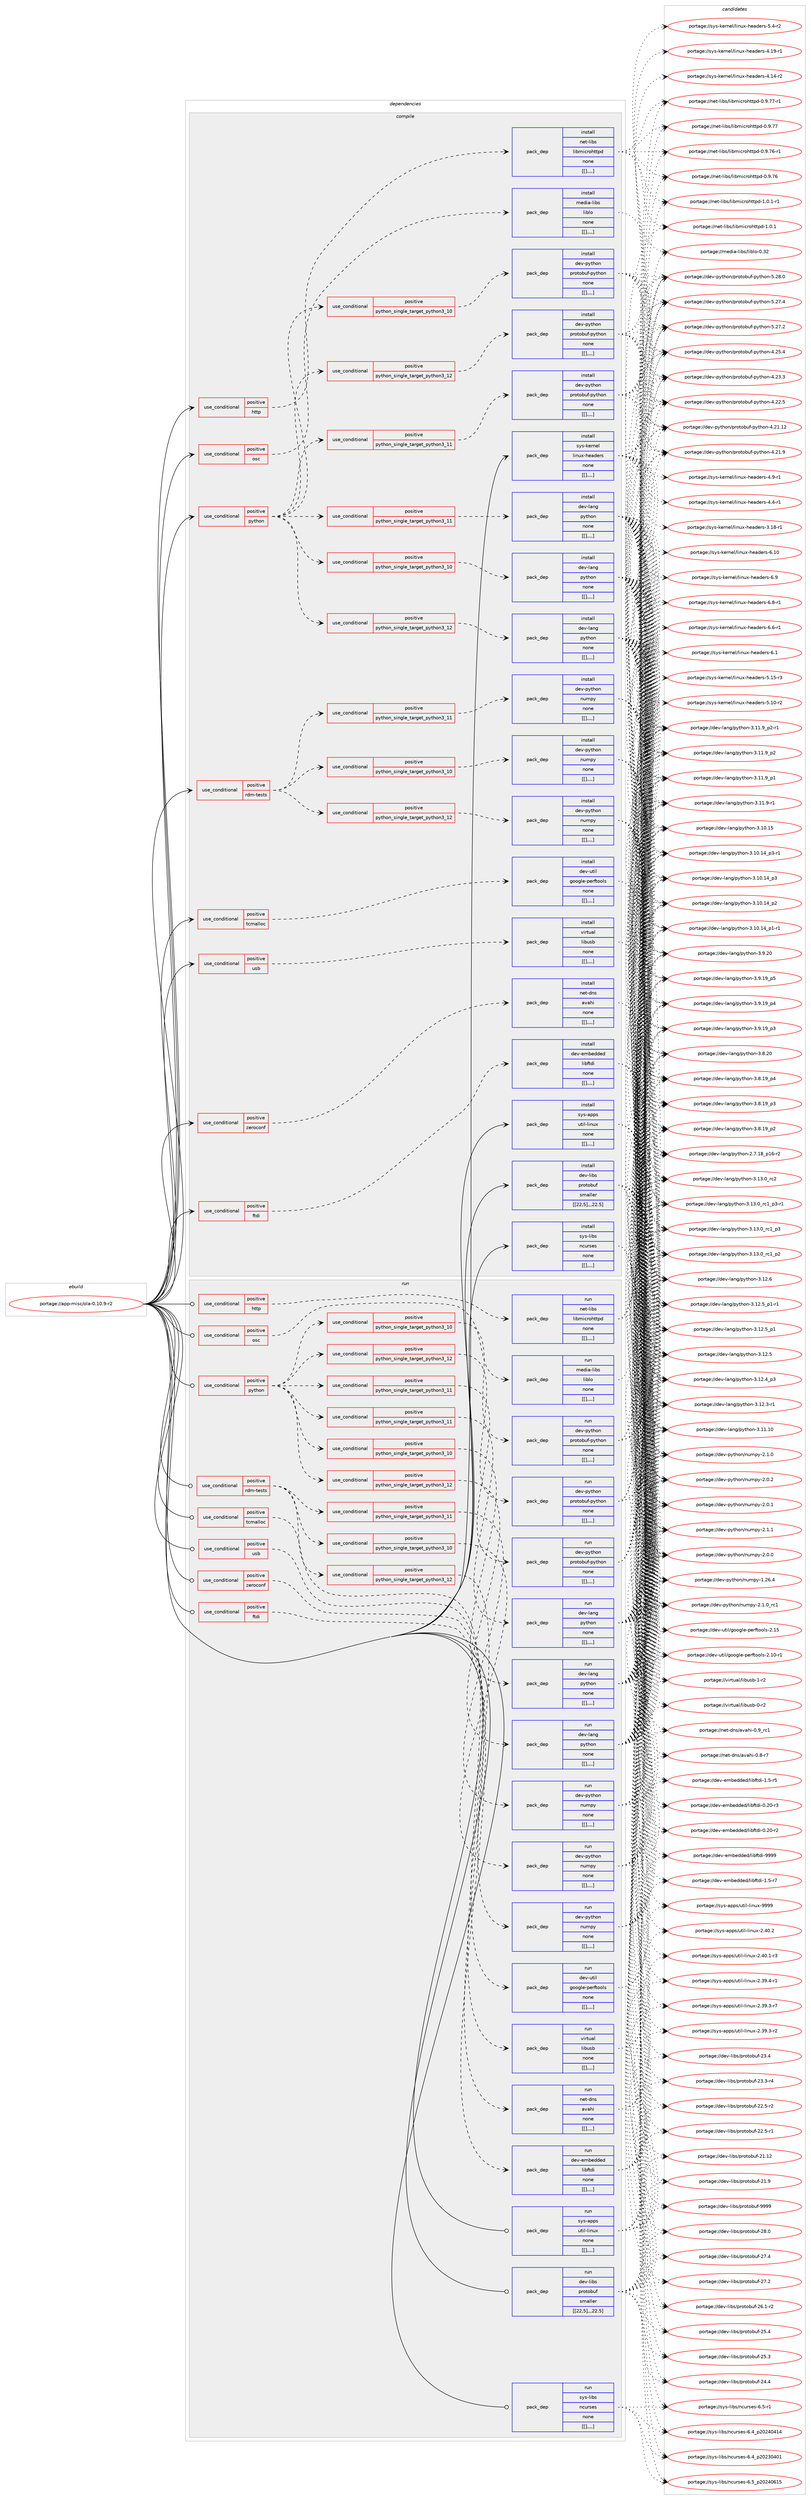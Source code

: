 digraph prolog {

# *************
# Graph options
# *************

newrank=true;
concentrate=true;
compound=true;
graph [rankdir=LR,fontname=Helvetica,fontsize=10,ranksep=1.5];#, ranksep=2.5, nodesep=0.2];
edge  [arrowhead=vee];
node  [fontname=Helvetica,fontsize=10];

# **********
# The ebuild
# **********

subgraph cluster_leftcol {
color=gray;
label=<<i>ebuild</i>>;
id [label="portage://app-misc/ola-0.10.9-r2", color=red, width=4, href="../app-misc/ola-0.10.9-r2.svg"];
}

# ****************
# The dependencies
# ****************

subgraph cluster_midcol {
color=gray;
label=<<i>dependencies</i>>;
subgraph cluster_compile {
fillcolor="#eeeeee";
style=filled;
label=<<i>compile</i>>;
subgraph cond12626 {
dependency43199 [label=<<TABLE BORDER="0" CELLBORDER="1" CELLSPACING="0" CELLPADDING="4"><TR><TD ROWSPAN="3" CELLPADDING="10">use_conditional</TD></TR><TR><TD>positive</TD></TR><TR><TD>ftdi</TD></TR></TABLE>>, shape=none, color=red];
subgraph pack30172 {
dependency43200 [label=<<TABLE BORDER="0" CELLBORDER="1" CELLSPACING="0" CELLPADDING="4" WIDTH="220"><TR><TD ROWSPAN="6" CELLPADDING="30">pack_dep</TD></TR><TR><TD WIDTH="110">install</TD></TR><TR><TD>dev-embedded</TD></TR><TR><TD>libftdi</TD></TR><TR><TD>none</TD></TR><TR><TD>[[],,,,]</TD></TR></TABLE>>, shape=none, color=blue];
}
dependency43199:e -> dependency43200:w [weight=20,style="dashed",arrowhead="vee"];
}
id:e -> dependency43199:w [weight=20,style="solid",arrowhead="vee"];
subgraph cond12627 {
dependency43201 [label=<<TABLE BORDER="0" CELLBORDER="1" CELLSPACING="0" CELLPADDING="4"><TR><TD ROWSPAN="3" CELLPADDING="10">use_conditional</TD></TR><TR><TD>positive</TD></TR><TR><TD>http</TD></TR></TABLE>>, shape=none, color=red];
subgraph pack30173 {
dependency43202 [label=<<TABLE BORDER="0" CELLBORDER="1" CELLSPACING="0" CELLPADDING="4" WIDTH="220"><TR><TD ROWSPAN="6" CELLPADDING="30">pack_dep</TD></TR><TR><TD WIDTH="110">install</TD></TR><TR><TD>net-libs</TD></TR><TR><TD>libmicrohttpd</TD></TR><TR><TD>none</TD></TR><TR><TD>[[],,,,]</TD></TR></TABLE>>, shape=none, color=blue];
}
dependency43201:e -> dependency43202:w [weight=20,style="dashed",arrowhead="vee"];
}
id:e -> dependency43201:w [weight=20,style="solid",arrowhead="vee"];
subgraph cond12628 {
dependency43203 [label=<<TABLE BORDER="0" CELLBORDER="1" CELLSPACING="0" CELLPADDING="4"><TR><TD ROWSPAN="3" CELLPADDING="10">use_conditional</TD></TR><TR><TD>positive</TD></TR><TR><TD>osc</TD></TR></TABLE>>, shape=none, color=red];
subgraph pack30174 {
dependency43204 [label=<<TABLE BORDER="0" CELLBORDER="1" CELLSPACING="0" CELLPADDING="4" WIDTH="220"><TR><TD ROWSPAN="6" CELLPADDING="30">pack_dep</TD></TR><TR><TD WIDTH="110">install</TD></TR><TR><TD>media-libs</TD></TR><TR><TD>liblo</TD></TR><TR><TD>none</TD></TR><TR><TD>[[],,,,]</TD></TR></TABLE>>, shape=none, color=blue];
}
dependency43203:e -> dependency43204:w [weight=20,style="dashed",arrowhead="vee"];
}
id:e -> dependency43203:w [weight=20,style="solid",arrowhead="vee"];
subgraph cond12629 {
dependency43205 [label=<<TABLE BORDER="0" CELLBORDER="1" CELLSPACING="0" CELLPADDING="4"><TR><TD ROWSPAN="3" CELLPADDING="10">use_conditional</TD></TR><TR><TD>positive</TD></TR><TR><TD>python</TD></TR></TABLE>>, shape=none, color=red];
subgraph cond12630 {
dependency43206 [label=<<TABLE BORDER="0" CELLBORDER="1" CELLSPACING="0" CELLPADDING="4"><TR><TD ROWSPAN="3" CELLPADDING="10">use_conditional</TD></TR><TR><TD>positive</TD></TR><TR><TD>python_single_target_python3_10</TD></TR></TABLE>>, shape=none, color=red];
subgraph pack30175 {
dependency43207 [label=<<TABLE BORDER="0" CELLBORDER="1" CELLSPACING="0" CELLPADDING="4" WIDTH="220"><TR><TD ROWSPAN="6" CELLPADDING="30">pack_dep</TD></TR><TR><TD WIDTH="110">install</TD></TR><TR><TD>dev-lang</TD></TR><TR><TD>python</TD></TR><TR><TD>none</TD></TR><TR><TD>[[],,,,]</TD></TR></TABLE>>, shape=none, color=blue];
}
dependency43206:e -> dependency43207:w [weight=20,style="dashed",arrowhead="vee"];
}
dependency43205:e -> dependency43206:w [weight=20,style="dashed",arrowhead="vee"];
subgraph cond12631 {
dependency43208 [label=<<TABLE BORDER="0" CELLBORDER="1" CELLSPACING="0" CELLPADDING="4"><TR><TD ROWSPAN="3" CELLPADDING="10">use_conditional</TD></TR><TR><TD>positive</TD></TR><TR><TD>python_single_target_python3_11</TD></TR></TABLE>>, shape=none, color=red];
subgraph pack30176 {
dependency43209 [label=<<TABLE BORDER="0" CELLBORDER="1" CELLSPACING="0" CELLPADDING="4" WIDTH="220"><TR><TD ROWSPAN="6" CELLPADDING="30">pack_dep</TD></TR><TR><TD WIDTH="110">install</TD></TR><TR><TD>dev-lang</TD></TR><TR><TD>python</TD></TR><TR><TD>none</TD></TR><TR><TD>[[],,,,]</TD></TR></TABLE>>, shape=none, color=blue];
}
dependency43208:e -> dependency43209:w [weight=20,style="dashed",arrowhead="vee"];
}
dependency43205:e -> dependency43208:w [weight=20,style="dashed",arrowhead="vee"];
subgraph cond12632 {
dependency43210 [label=<<TABLE BORDER="0" CELLBORDER="1" CELLSPACING="0" CELLPADDING="4"><TR><TD ROWSPAN="3" CELLPADDING="10">use_conditional</TD></TR><TR><TD>positive</TD></TR><TR><TD>python_single_target_python3_12</TD></TR></TABLE>>, shape=none, color=red];
subgraph pack30177 {
dependency43211 [label=<<TABLE BORDER="0" CELLBORDER="1" CELLSPACING="0" CELLPADDING="4" WIDTH="220"><TR><TD ROWSPAN="6" CELLPADDING="30">pack_dep</TD></TR><TR><TD WIDTH="110">install</TD></TR><TR><TD>dev-lang</TD></TR><TR><TD>python</TD></TR><TR><TD>none</TD></TR><TR><TD>[[],,,,]</TD></TR></TABLE>>, shape=none, color=blue];
}
dependency43210:e -> dependency43211:w [weight=20,style="dashed",arrowhead="vee"];
}
dependency43205:e -> dependency43210:w [weight=20,style="dashed",arrowhead="vee"];
subgraph cond12633 {
dependency43212 [label=<<TABLE BORDER="0" CELLBORDER="1" CELLSPACING="0" CELLPADDING="4"><TR><TD ROWSPAN="3" CELLPADDING="10">use_conditional</TD></TR><TR><TD>positive</TD></TR><TR><TD>python_single_target_python3_10</TD></TR></TABLE>>, shape=none, color=red];
subgraph pack30178 {
dependency43213 [label=<<TABLE BORDER="0" CELLBORDER="1" CELLSPACING="0" CELLPADDING="4" WIDTH="220"><TR><TD ROWSPAN="6" CELLPADDING="30">pack_dep</TD></TR><TR><TD WIDTH="110">install</TD></TR><TR><TD>dev-python</TD></TR><TR><TD>protobuf-python</TD></TR><TR><TD>none</TD></TR><TR><TD>[[],,,,]</TD></TR></TABLE>>, shape=none, color=blue];
}
dependency43212:e -> dependency43213:w [weight=20,style="dashed",arrowhead="vee"];
}
dependency43205:e -> dependency43212:w [weight=20,style="dashed",arrowhead="vee"];
subgraph cond12634 {
dependency43214 [label=<<TABLE BORDER="0" CELLBORDER="1" CELLSPACING="0" CELLPADDING="4"><TR><TD ROWSPAN="3" CELLPADDING="10">use_conditional</TD></TR><TR><TD>positive</TD></TR><TR><TD>python_single_target_python3_11</TD></TR></TABLE>>, shape=none, color=red];
subgraph pack30179 {
dependency43215 [label=<<TABLE BORDER="0" CELLBORDER="1" CELLSPACING="0" CELLPADDING="4" WIDTH="220"><TR><TD ROWSPAN="6" CELLPADDING="30">pack_dep</TD></TR><TR><TD WIDTH="110">install</TD></TR><TR><TD>dev-python</TD></TR><TR><TD>protobuf-python</TD></TR><TR><TD>none</TD></TR><TR><TD>[[],,,,]</TD></TR></TABLE>>, shape=none, color=blue];
}
dependency43214:e -> dependency43215:w [weight=20,style="dashed",arrowhead="vee"];
}
dependency43205:e -> dependency43214:w [weight=20,style="dashed",arrowhead="vee"];
subgraph cond12635 {
dependency43216 [label=<<TABLE BORDER="0" CELLBORDER="1" CELLSPACING="0" CELLPADDING="4"><TR><TD ROWSPAN="3" CELLPADDING="10">use_conditional</TD></TR><TR><TD>positive</TD></TR><TR><TD>python_single_target_python3_12</TD></TR></TABLE>>, shape=none, color=red];
subgraph pack30180 {
dependency43217 [label=<<TABLE BORDER="0" CELLBORDER="1" CELLSPACING="0" CELLPADDING="4" WIDTH="220"><TR><TD ROWSPAN="6" CELLPADDING="30">pack_dep</TD></TR><TR><TD WIDTH="110">install</TD></TR><TR><TD>dev-python</TD></TR><TR><TD>protobuf-python</TD></TR><TR><TD>none</TD></TR><TR><TD>[[],,,,]</TD></TR></TABLE>>, shape=none, color=blue];
}
dependency43216:e -> dependency43217:w [weight=20,style="dashed",arrowhead="vee"];
}
dependency43205:e -> dependency43216:w [weight=20,style="dashed",arrowhead="vee"];
}
id:e -> dependency43205:w [weight=20,style="solid",arrowhead="vee"];
subgraph cond12636 {
dependency43218 [label=<<TABLE BORDER="0" CELLBORDER="1" CELLSPACING="0" CELLPADDING="4"><TR><TD ROWSPAN="3" CELLPADDING="10">use_conditional</TD></TR><TR><TD>positive</TD></TR><TR><TD>rdm-tests</TD></TR></TABLE>>, shape=none, color=red];
subgraph cond12637 {
dependency43219 [label=<<TABLE BORDER="0" CELLBORDER="1" CELLSPACING="0" CELLPADDING="4"><TR><TD ROWSPAN="3" CELLPADDING="10">use_conditional</TD></TR><TR><TD>positive</TD></TR><TR><TD>python_single_target_python3_10</TD></TR></TABLE>>, shape=none, color=red];
subgraph pack30181 {
dependency43220 [label=<<TABLE BORDER="0" CELLBORDER="1" CELLSPACING="0" CELLPADDING="4" WIDTH="220"><TR><TD ROWSPAN="6" CELLPADDING="30">pack_dep</TD></TR><TR><TD WIDTH="110">install</TD></TR><TR><TD>dev-python</TD></TR><TR><TD>numpy</TD></TR><TR><TD>none</TD></TR><TR><TD>[[],,,,]</TD></TR></TABLE>>, shape=none, color=blue];
}
dependency43219:e -> dependency43220:w [weight=20,style="dashed",arrowhead="vee"];
}
dependency43218:e -> dependency43219:w [weight=20,style="dashed",arrowhead="vee"];
subgraph cond12638 {
dependency43221 [label=<<TABLE BORDER="0" CELLBORDER="1" CELLSPACING="0" CELLPADDING="4"><TR><TD ROWSPAN="3" CELLPADDING="10">use_conditional</TD></TR><TR><TD>positive</TD></TR><TR><TD>python_single_target_python3_11</TD></TR></TABLE>>, shape=none, color=red];
subgraph pack30182 {
dependency43222 [label=<<TABLE BORDER="0" CELLBORDER="1" CELLSPACING="0" CELLPADDING="4" WIDTH="220"><TR><TD ROWSPAN="6" CELLPADDING="30">pack_dep</TD></TR><TR><TD WIDTH="110">install</TD></TR><TR><TD>dev-python</TD></TR><TR><TD>numpy</TD></TR><TR><TD>none</TD></TR><TR><TD>[[],,,,]</TD></TR></TABLE>>, shape=none, color=blue];
}
dependency43221:e -> dependency43222:w [weight=20,style="dashed",arrowhead="vee"];
}
dependency43218:e -> dependency43221:w [weight=20,style="dashed",arrowhead="vee"];
subgraph cond12639 {
dependency43223 [label=<<TABLE BORDER="0" CELLBORDER="1" CELLSPACING="0" CELLPADDING="4"><TR><TD ROWSPAN="3" CELLPADDING="10">use_conditional</TD></TR><TR><TD>positive</TD></TR><TR><TD>python_single_target_python3_12</TD></TR></TABLE>>, shape=none, color=red];
subgraph pack30183 {
dependency43224 [label=<<TABLE BORDER="0" CELLBORDER="1" CELLSPACING="0" CELLPADDING="4" WIDTH="220"><TR><TD ROWSPAN="6" CELLPADDING="30">pack_dep</TD></TR><TR><TD WIDTH="110">install</TD></TR><TR><TD>dev-python</TD></TR><TR><TD>numpy</TD></TR><TR><TD>none</TD></TR><TR><TD>[[],,,,]</TD></TR></TABLE>>, shape=none, color=blue];
}
dependency43223:e -> dependency43224:w [weight=20,style="dashed",arrowhead="vee"];
}
dependency43218:e -> dependency43223:w [weight=20,style="dashed",arrowhead="vee"];
}
id:e -> dependency43218:w [weight=20,style="solid",arrowhead="vee"];
subgraph cond12640 {
dependency43225 [label=<<TABLE BORDER="0" CELLBORDER="1" CELLSPACING="0" CELLPADDING="4"><TR><TD ROWSPAN="3" CELLPADDING="10">use_conditional</TD></TR><TR><TD>positive</TD></TR><TR><TD>tcmalloc</TD></TR></TABLE>>, shape=none, color=red];
subgraph pack30184 {
dependency43226 [label=<<TABLE BORDER="0" CELLBORDER="1" CELLSPACING="0" CELLPADDING="4" WIDTH="220"><TR><TD ROWSPAN="6" CELLPADDING="30">pack_dep</TD></TR><TR><TD WIDTH="110">install</TD></TR><TR><TD>dev-util</TD></TR><TR><TD>google-perftools</TD></TR><TR><TD>none</TD></TR><TR><TD>[[],,,,]</TD></TR></TABLE>>, shape=none, color=blue];
}
dependency43225:e -> dependency43226:w [weight=20,style="dashed",arrowhead="vee"];
}
id:e -> dependency43225:w [weight=20,style="solid",arrowhead="vee"];
subgraph cond12641 {
dependency43227 [label=<<TABLE BORDER="0" CELLBORDER="1" CELLSPACING="0" CELLPADDING="4"><TR><TD ROWSPAN="3" CELLPADDING="10">use_conditional</TD></TR><TR><TD>positive</TD></TR><TR><TD>usb</TD></TR></TABLE>>, shape=none, color=red];
subgraph pack30185 {
dependency43228 [label=<<TABLE BORDER="0" CELLBORDER="1" CELLSPACING="0" CELLPADDING="4" WIDTH="220"><TR><TD ROWSPAN="6" CELLPADDING="30">pack_dep</TD></TR><TR><TD WIDTH="110">install</TD></TR><TR><TD>virtual</TD></TR><TR><TD>libusb</TD></TR><TR><TD>none</TD></TR><TR><TD>[[],,,,]</TD></TR></TABLE>>, shape=none, color=blue];
}
dependency43227:e -> dependency43228:w [weight=20,style="dashed",arrowhead="vee"];
}
id:e -> dependency43227:w [weight=20,style="solid",arrowhead="vee"];
subgraph cond12642 {
dependency43229 [label=<<TABLE BORDER="0" CELLBORDER="1" CELLSPACING="0" CELLPADDING="4"><TR><TD ROWSPAN="3" CELLPADDING="10">use_conditional</TD></TR><TR><TD>positive</TD></TR><TR><TD>zeroconf</TD></TR></TABLE>>, shape=none, color=red];
subgraph pack30186 {
dependency43230 [label=<<TABLE BORDER="0" CELLBORDER="1" CELLSPACING="0" CELLPADDING="4" WIDTH="220"><TR><TD ROWSPAN="6" CELLPADDING="30">pack_dep</TD></TR><TR><TD WIDTH="110">install</TD></TR><TR><TD>net-dns</TD></TR><TR><TD>avahi</TD></TR><TR><TD>none</TD></TR><TR><TD>[[],,,,]</TD></TR></TABLE>>, shape=none, color=blue];
}
dependency43229:e -> dependency43230:w [weight=20,style="dashed",arrowhead="vee"];
}
id:e -> dependency43229:w [weight=20,style="solid",arrowhead="vee"];
subgraph pack30187 {
dependency43231 [label=<<TABLE BORDER="0" CELLBORDER="1" CELLSPACING="0" CELLPADDING="4" WIDTH="220"><TR><TD ROWSPAN="6" CELLPADDING="30">pack_dep</TD></TR><TR><TD WIDTH="110">install</TD></TR><TR><TD>dev-libs</TD></TR><TR><TD>protobuf</TD></TR><TR><TD>smaller</TD></TR><TR><TD>[[22,5],,,22.5]</TD></TR></TABLE>>, shape=none, color=blue];
}
id:e -> dependency43231:w [weight=20,style="solid",arrowhead="vee"];
subgraph pack30188 {
dependency43232 [label=<<TABLE BORDER="0" CELLBORDER="1" CELLSPACING="0" CELLPADDING="4" WIDTH="220"><TR><TD ROWSPAN="6" CELLPADDING="30">pack_dep</TD></TR><TR><TD WIDTH="110">install</TD></TR><TR><TD>sys-apps</TD></TR><TR><TD>util-linux</TD></TR><TR><TD>none</TD></TR><TR><TD>[[],,,,]</TD></TR></TABLE>>, shape=none, color=blue];
}
id:e -> dependency43232:w [weight=20,style="solid",arrowhead="vee"];
subgraph pack30189 {
dependency43233 [label=<<TABLE BORDER="0" CELLBORDER="1" CELLSPACING="0" CELLPADDING="4" WIDTH="220"><TR><TD ROWSPAN="6" CELLPADDING="30">pack_dep</TD></TR><TR><TD WIDTH="110">install</TD></TR><TR><TD>sys-kernel</TD></TR><TR><TD>linux-headers</TD></TR><TR><TD>none</TD></TR><TR><TD>[[],,,,]</TD></TR></TABLE>>, shape=none, color=blue];
}
id:e -> dependency43233:w [weight=20,style="solid",arrowhead="vee"];
subgraph pack30190 {
dependency43234 [label=<<TABLE BORDER="0" CELLBORDER="1" CELLSPACING="0" CELLPADDING="4" WIDTH="220"><TR><TD ROWSPAN="6" CELLPADDING="30">pack_dep</TD></TR><TR><TD WIDTH="110">install</TD></TR><TR><TD>sys-libs</TD></TR><TR><TD>ncurses</TD></TR><TR><TD>none</TD></TR><TR><TD>[[],,,,]</TD></TR></TABLE>>, shape=none, color=blue];
}
id:e -> dependency43234:w [weight=20,style="solid",arrowhead="vee"];
}
subgraph cluster_compileandrun {
fillcolor="#eeeeee";
style=filled;
label=<<i>compile and run</i>>;
}
subgraph cluster_run {
fillcolor="#eeeeee";
style=filled;
label=<<i>run</i>>;
subgraph cond12643 {
dependency43235 [label=<<TABLE BORDER="0" CELLBORDER="1" CELLSPACING="0" CELLPADDING="4"><TR><TD ROWSPAN="3" CELLPADDING="10">use_conditional</TD></TR><TR><TD>positive</TD></TR><TR><TD>ftdi</TD></TR></TABLE>>, shape=none, color=red];
subgraph pack30191 {
dependency43236 [label=<<TABLE BORDER="0" CELLBORDER="1" CELLSPACING="0" CELLPADDING="4" WIDTH="220"><TR><TD ROWSPAN="6" CELLPADDING="30">pack_dep</TD></TR><TR><TD WIDTH="110">run</TD></TR><TR><TD>dev-embedded</TD></TR><TR><TD>libftdi</TD></TR><TR><TD>none</TD></TR><TR><TD>[[],,,,]</TD></TR></TABLE>>, shape=none, color=blue];
}
dependency43235:e -> dependency43236:w [weight=20,style="dashed",arrowhead="vee"];
}
id:e -> dependency43235:w [weight=20,style="solid",arrowhead="odot"];
subgraph cond12644 {
dependency43237 [label=<<TABLE BORDER="0" CELLBORDER="1" CELLSPACING="0" CELLPADDING="4"><TR><TD ROWSPAN="3" CELLPADDING="10">use_conditional</TD></TR><TR><TD>positive</TD></TR><TR><TD>http</TD></TR></TABLE>>, shape=none, color=red];
subgraph pack30192 {
dependency43238 [label=<<TABLE BORDER="0" CELLBORDER="1" CELLSPACING="0" CELLPADDING="4" WIDTH="220"><TR><TD ROWSPAN="6" CELLPADDING="30">pack_dep</TD></TR><TR><TD WIDTH="110">run</TD></TR><TR><TD>net-libs</TD></TR><TR><TD>libmicrohttpd</TD></TR><TR><TD>none</TD></TR><TR><TD>[[],,,,]</TD></TR></TABLE>>, shape=none, color=blue];
}
dependency43237:e -> dependency43238:w [weight=20,style="dashed",arrowhead="vee"];
}
id:e -> dependency43237:w [weight=20,style="solid",arrowhead="odot"];
subgraph cond12645 {
dependency43239 [label=<<TABLE BORDER="0" CELLBORDER="1" CELLSPACING="0" CELLPADDING="4"><TR><TD ROWSPAN="3" CELLPADDING="10">use_conditional</TD></TR><TR><TD>positive</TD></TR><TR><TD>osc</TD></TR></TABLE>>, shape=none, color=red];
subgraph pack30193 {
dependency43240 [label=<<TABLE BORDER="0" CELLBORDER="1" CELLSPACING="0" CELLPADDING="4" WIDTH="220"><TR><TD ROWSPAN="6" CELLPADDING="30">pack_dep</TD></TR><TR><TD WIDTH="110">run</TD></TR><TR><TD>media-libs</TD></TR><TR><TD>liblo</TD></TR><TR><TD>none</TD></TR><TR><TD>[[],,,,]</TD></TR></TABLE>>, shape=none, color=blue];
}
dependency43239:e -> dependency43240:w [weight=20,style="dashed",arrowhead="vee"];
}
id:e -> dependency43239:w [weight=20,style="solid",arrowhead="odot"];
subgraph cond12646 {
dependency43241 [label=<<TABLE BORDER="0" CELLBORDER="1" CELLSPACING="0" CELLPADDING="4"><TR><TD ROWSPAN="3" CELLPADDING="10">use_conditional</TD></TR><TR><TD>positive</TD></TR><TR><TD>python</TD></TR></TABLE>>, shape=none, color=red];
subgraph cond12647 {
dependency43242 [label=<<TABLE BORDER="0" CELLBORDER="1" CELLSPACING="0" CELLPADDING="4"><TR><TD ROWSPAN="3" CELLPADDING="10">use_conditional</TD></TR><TR><TD>positive</TD></TR><TR><TD>python_single_target_python3_10</TD></TR></TABLE>>, shape=none, color=red];
subgraph pack30194 {
dependency43243 [label=<<TABLE BORDER="0" CELLBORDER="1" CELLSPACING="0" CELLPADDING="4" WIDTH="220"><TR><TD ROWSPAN="6" CELLPADDING="30">pack_dep</TD></TR><TR><TD WIDTH="110">run</TD></TR><TR><TD>dev-lang</TD></TR><TR><TD>python</TD></TR><TR><TD>none</TD></TR><TR><TD>[[],,,,]</TD></TR></TABLE>>, shape=none, color=blue];
}
dependency43242:e -> dependency43243:w [weight=20,style="dashed",arrowhead="vee"];
}
dependency43241:e -> dependency43242:w [weight=20,style="dashed",arrowhead="vee"];
subgraph cond12648 {
dependency43244 [label=<<TABLE BORDER="0" CELLBORDER="1" CELLSPACING="0" CELLPADDING="4"><TR><TD ROWSPAN="3" CELLPADDING="10">use_conditional</TD></TR><TR><TD>positive</TD></TR><TR><TD>python_single_target_python3_11</TD></TR></TABLE>>, shape=none, color=red];
subgraph pack30195 {
dependency43245 [label=<<TABLE BORDER="0" CELLBORDER="1" CELLSPACING="0" CELLPADDING="4" WIDTH="220"><TR><TD ROWSPAN="6" CELLPADDING="30">pack_dep</TD></TR><TR><TD WIDTH="110">run</TD></TR><TR><TD>dev-lang</TD></TR><TR><TD>python</TD></TR><TR><TD>none</TD></TR><TR><TD>[[],,,,]</TD></TR></TABLE>>, shape=none, color=blue];
}
dependency43244:e -> dependency43245:w [weight=20,style="dashed",arrowhead="vee"];
}
dependency43241:e -> dependency43244:w [weight=20,style="dashed",arrowhead="vee"];
subgraph cond12649 {
dependency43246 [label=<<TABLE BORDER="0" CELLBORDER="1" CELLSPACING="0" CELLPADDING="4"><TR><TD ROWSPAN="3" CELLPADDING="10">use_conditional</TD></TR><TR><TD>positive</TD></TR><TR><TD>python_single_target_python3_12</TD></TR></TABLE>>, shape=none, color=red];
subgraph pack30196 {
dependency43247 [label=<<TABLE BORDER="0" CELLBORDER="1" CELLSPACING="0" CELLPADDING="4" WIDTH="220"><TR><TD ROWSPAN="6" CELLPADDING="30">pack_dep</TD></TR><TR><TD WIDTH="110">run</TD></TR><TR><TD>dev-lang</TD></TR><TR><TD>python</TD></TR><TR><TD>none</TD></TR><TR><TD>[[],,,,]</TD></TR></TABLE>>, shape=none, color=blue];
}
dependency43246:e -> dependency43247:w [weight=20,style="dashed",arrowhead="vee"];
}
dependency43241:e -> dependency43246:w [weight=20,style="dashed",arrowhead="vee"];
subgraph cond12650 {
dependency43248 [label=<<TABLE BORDER="0" CELLBORDER="1" CELLSPACING="0" CELLPADDING="4"><TR><TD ROWSPAN="3" CELLPADDING="10">use_conditional</TD></TR><TR><TD>positive</TD></TR><TR><TD>python_single_target_python3_10</TD></TR></TABLE>>, shape=none, color=red];
subgraph pack30197 {
dependency43249 [label=<<TABLE BORDER="0" CELLBORDER="1" CELLSPACING="0" CELLPADDING="4" WIDTH="220"><TR><TD ROWSPAN="6" CELLPADDING="30">pack_dep</TD></TR><TR><TD WIDTH="110">run</TD></TR><TR><TD>dev-python</TD></TR><TR><TD>protobuf-python</TD></TR><TR><TD>none</TD></TR><TR><TD>[[],,,,]</TD></TR></TABLE>>, shape=none, color=blue];
}
dependency43248:e -> dependency43249:w [weight=20,style="dashed",arrowhead="vee"];
}
dependency43241:e -> dependency43248:w [weight=20,style="dashed",arrowhead="vee"];
subgraph cond12651 {
dependency43250 [label=<<TABLE BORDER="0" CELLBORDER="1" CELLSPACING="0" CELLPADDING="4"><TR><TD ROWSPAN="3" CELLPADDING="10">use_conditional</TD></TR><TR><TD>positive</TD></TR><TR><TD>python_single_target_python3_11</TD></TR></TABLE>>, shape=none, color=red];
subgraph pack30198 {
dependency43251 [label=<<TABLE BORDER="0" CELLBORDER="1" CELLSPACING="0" CELLPADDING="4" WIDTH="220"><TR><TD ROWSPAN="6" CELLPADDING="30">pack_dep</TD></TR><TR><TD WIDTH="110">run</TD></TR><TR><TD>dev-python</TD></TR><TR><TD>protobuf-python</TD></TR><TR><TD>none</TD></TR><TR><TD>[[],,,,]</TD></TR></TABLE>>, shape=none, color=blue];
}
dependency43250:e -> dependency43251:w [weight=20,style="dashed",arrowhead="vee"];
}
dependency43241:e -> dependency43250:w [weight=20,style="dashed",arrowhead="vee"];
subgraph cond12652 {
dependency43252 [label=<<TABLE BORDER="0" CELLBORDER="1" CELLSPACING="0" CELLPADDING="4"><TR><TD ROWSPAN="3" CELLPADDING="10">use_conditional</TD></TR><TR><TD>positive</TD></TR><TR><TD>python_single_target_python3_12</TD></TR></TABLE>>, shape=none, color=red];
subgraph pack30199 {
dependency43253 [label=<<TABLE BORDER="0" CELLBORDER="1" CELLSPACING="0" CELLPADDING="4" WIDTH="220"><TR><TD ROWSPAN="6" CELLPADDING="30">pack_dep</TD></TR><TR><TD WIDTH="110">run</TD></TR><TR><TD>dev-python</TD></TR><TR><TD>protobuf-python</TD></TR><TR><TD>none</TD></TR><TR><TD>[[],,,,]</TD></TR></TABLE>>, shape=none, color=blue];
}
dependency43252:e -> dependency43253:w [weight=20,style="dashed",arrowhead="vee"];
}
dependency43241:e -> dependency43252:w [weight=20,style="dashed",arrowhead="vee"];
}
id:e -> dependency43241:w [weight=20,style="solid",arrowhead="odot"];
subgraph cond12653 {
dependency43254 [label=<<TABLE BORDER="0" CELLBORDER="1" CELLSPACING="0" CELLPADDING="4"><TR><TD ROWSPAN="3" CELLPADDING="10">use_conditional</TD></TR><TR><TD>positive</TD></TR><TR><TD>rdm-tests</TD></TR></TABLE>>, shape=none, color=red];
subgraph cond12654 {
dependency43255 [label=<<TABLE BORDER="0" CELLBORDER="1" CELLSPACING="0" CELLPADDING="4"><TR><TD ROWSPAN="3" CELLPADDING="10">use_conditional</TD></TR><TR><TD>positive</TD></TR><TR><TD>python_single_target_python3_10</TD></TR></TABLE>>, shape=none, color=red];
subgraph pack30200 {
dependency43256 [label=<<TABLE BORDER="0" CELLBORDER="1" CELLSPACING="0" CELLPADDING="4" WIDTH="220"><TR><TD ROWSPAN="6" CELLPADDING="30">pack_dep</TD></TR><TR><TD WIDTH="110">run</TD></TR><TR><TD>dev-python</TD></TR><TR><TD>numpy</TD></TR><TR><TD>none</TD></TR><TR><TD>[[],,,,]</TD></TR></TABLE>>, shape=none, color=blue];
}
dependency43255:e -> dependency43256:w [weight=20,style="dashed",arrowhead="vee"];
}
dependency43254:e -> dependency43255:w [weight=20,style="dashed",arrowhead="vee"];
subgraph cond12655 {
dependency43257 [label=<<TABLE BORDER="0" CELLBORDER="1" CELLSPACING="0" CELLPADDING="4"><TR><TD ROWSPAN="3" CELLPADDING="10">use_conditional</TD></TR><TR><TD>positive</TD></TR><TR><TD>python_single_target_python3_11</TD></TR></TABLE>>, shape=none, color=red];
subgraph pack30201 {
dependency43258 [label=<<TABLE BORDER="0" CELLBORDER="1" CELLSPACING="0" CELLPADDING="4" WIDTH="220"><TR><TD ROWSPAN="6" CELLPADDING="30">pack_dep</TD></TR><TR><TD WIDTH="110">run</TD></TR><TR><TD>dev-python</TD></TR><TR><TD>numpy</TD></TR><TR><TD>none</TD></TR><TR><TD>[[],,,,]</TD></TR></TABLE>>, shape=none, color=blue];
}
dependency43257:e -> dependency43258:w [weight=20,style="dashed",arrowhead="vee"];
}
dependency43254:e -> dependency43257:w [weight=20,style="dashed",arrowhead="vee"];
subgraph cond12656 {
dependency43259 [label=<<TABLE BORDER="0" CELLBORDER="1" CELLSPACING="0" CELLPADDING="4"><TR><TD ROWSPAN="3" CELLPADDING="10">use_conditional</TD></TR><TR><TD>positive</TD></TR><TR><TD>python_single_target_python3_12</TD></TR></TABLE>>, shape=none, color=red];
subgraph pack30202 {
dependency43260 [label=<<TABLE BORDER="0" CELLBORDER="1" CELLSPACING="0" CELLPADDING="4" WIDTH="220"><TR><TD ROWSPAN="6" CELLPADDING="30">pack_dep</TD></TR><TR><TD WIDTH="110">run</TD></TR><TR><TD>dev-python</TD></TR><TR><TD>numpy</TD></TR><TR><TD>none</TD></TR><TR><TD>[[],,,,]</TD></TR></TABLE>>, shape=none, color=blue];
}
dependency43259:e -> dependency43260:w [weight=20,style="dashed",arrowhead="vee"];
}
dependency43254:e -> dependency43259:w [weight=20,style="dashed",arrowhead="vee"];
}
id:e -> dependency43254:w [weight=20,style="solid",arrowhead="odot"];
subgraph cond12657 {
dependency43261 [label=<<TABLE BORDER="0" CELLBORDER="1" CELLSPACING="0" CELLPADDING="4"><TR><TD ROWSPAN="3" CELLPADDING="10">use_conditional</TD></TR><TR><TD>positive</TD></TR><TR><TD>tcmalloc</TD></TR></TABLE>>, shape=none, color=red];
subgraph pack30203 {
dependency43262 [label=<<TABLE BORDER="0" CELLBORDER="1" CELLSPACING="0" CELLPADDING="4" WIDTH="220"><TR><TD ROWSPAN="6" CELLPADDING="30">pack_dep</TD></TR><TR><TD WIDTH="110">run</TD></TR><TR><TD>dev-util</TD></TR><TR><TD>google-perftools</TD></TR><TR><TD>none</TD></TR><TR><TD>[[],,,,]</TD></TR></TABLE>>, shape=none, color=blue];
}
dependency43261:e -> dependency43262:w [weight=20,style="dashed",arrowhead="vee"];
}
id:e -> dependency43261:w [weight=20,style="solid",arrowhead="odot"];
subgraph cond12658 {
dependency43263 [label=<<TABLE BORDER="0" CELLBORDER="1" CELLSPACING="0" CELLPADDING="4"><TR><TD ROWSPAN="3" CELLPADDING="10">use_conditional</TD></TR><TR><TD>positive</TD></TR><TR><TD>usb</TD></TR></TABLE>>, shape=none, color=red];
subgraph pack30204 {
dependency43264 [label=<<TABLE BORDER="0" CELLBORDER="1" CELLSPACING="0" CELLPADDING="4" WIDTH="220"><TR><TD ROWSPAN="6" CELLPADDING="30">pack_dep</TD></TR><TR><TD WIDTH="110">run</TD></TR><TR><TD>virtual</TD></TR><TR><TD>libusb</TD></TR><TR><TD>none</TD></TR><TR><TD>[[],,,,]</TD></TR></TABLE>>, shape=none, color=blue];
}
dependency43263:e -> dependency43264:w [weight=20,style="dashed",arrowhead="vee"];
}
id:e -> dependency43263:w [weight=20,style="solid",arrowhead="odot"];
subgraph cond12659 {
dependency43265 [label=<<TABLE BORDER="0" CELLBORDER="1" CELLSPACING="0" CELLPADDING="4"><TR><TD ROWSPAN="3" CELLPADDING="10">use_conditional</TD></TR><TR><TD>positive</TD></TR><TR><TD>zeroconf</TD></TR></TABLE>>, shape=none, color=red];
subgraph pack30205 {
dependency43266 [label=<<TABLE BORDER="0" CELLBORDER="1" CELLSPACING="0" CELLPADDING="4" WIDTH="220"><TR><TD ROWSPAN="6" CELLPADDING="30">pack_dep</TD></TR><TR><TD WIDTH="110">run</TD></TR><TR><TD>net-dns</TD></TR><TR><TD>avahi</TD></TR><TR><TD>none</TD></TR><TR><TD>[[],,,,]</TD></TR></TABLE>>, shape=none, color=blue];
}
dependency43265:e -> dependency43266:w [weight=20,style="dashed",arrowhead="vee"];
}
id:e -> dependency43265:w [weight=20,style="solid",arrowhead="odot"];
subgraph pack30206 {
dependency43267 [label=<<TABLE BORDER="0" CELLBORDER="1" CELLSPACING="0" CELLPADDING="4" WIDTH="220"><TR><TD ROWSPAN="6" CELLPADDING="30">pack_dep</TD></TR><TR><TD WIDTH="110">run</TD></TR><TR><TD>dev-libs</TD></TR><TR><TD>protobuf</TD></TR><TR><TD>smaller</TD></TR><TR><TD>[[22,5],,,22.5]</TD></TR></TABLE>>, shape=none, color=blue];
}
id:e -> dependency43267:w [weight=20,style="solid",arrowhead="odot"];
subgraph pack30207 {
dependency43268 [label=<<TABLE BORDER="0" CELLBORDER="1" CELLSPACING="0" CELLPADDING="4" WIDTH="220"><TR><TD ROWSPAN="6" CELLPADDING="30">pack_dep</TD></TR><TR><TD WIDTH="110">run</TD></TR><TR><TD>sys-apps</TD></TR><TR><TD>util-linux</TD></TR><TR><TD>none</TD></TR><TR><TD>[[],,,,]</TD></TR></TABLE>>, shape=none, color=blue];
}
id:e -> dependency43268:w [weight=20,style="solid",arrowhead="odot"];
subgraph pack30208 {
dependency43269 [label=<<TABLE BORDER="0" CELLBORDER="1" CELLSPACING="0" CELLPADDING="4" WIDTH="220"><TR><TD ROWSPAN="6" CELLPADDING="30">pack_dep</TD></TR><TR><TD WIDTH="110">run</TD></TR><TR><TD>sys-libs</TD></TR><TR><TD>ncurses</TD></TR><TR><TD>none</TD></TR><TR><TD>[[],,,,]</TD></TR></TABLE>>, shape=none, color=blue];
}
id:e -> dependency43269:w [weight=20,style="solid",arrowhead="odot"];
}
}

# **************
# The candidates
# **************

subgraph cluster_choices {
rank=same;
color=gray;
label=<<i>candidates</i>>;

subgraph choice30172 {
color=black;
nodesep=1;
choice100101118451011099810110010010110047108105981021161001054557575757 [label="portage://dev-embedded/libftdi-9999", color=red, width=4,href="../dev-embedded/libftdi-9999.svg"];
choice10010111845101109981011001001011004710810598102116100105454946534511455 [label="portage://dev-embedded/libftdi-1.5-r7", color=red, width=4,href="../dev-embedded/libftdi-1.5-r7.svg"];
choice10010111845101109981011001001011004710810598102116100105454946534511453 [label="portage://dev-embedded/libftdi-1.5-r5", color=red, width=4,href="../dev-embedded/libftdi-1.5-r5.svg"];
choice1001011184510110998101100100101100471081059810211610010545484650484511451 [label="portage://dev-embedded/libftdi-0.20-r3", color=red, width=4,href="../dev-embedded/libftdi-0.20-r3.svg"];
choice1001011184510110998101100100101100471081059810211610010545484650484511450 [label="portage://dev-embedded/libftdi-0.20-r2", color=red, width=4,href="../dev-embedded/libftdi-0.20-r2.svg"];
dependency43200:e -> choice100101118451011099810110010010110047108105981021161001054557575757:w [style=dotted,weight="100"];
dependency43200:e -> choice10010111845101109981011001001011004710810598102116100105454946534511455:w [style=dotted,weight="100"];
dependency43200:e -> choice10010111845101109981011001001011004710810598102116100105454946534511453:w [style=dotted,weight="100"];
dependency43200:e -> choice1001011184510110998101100100101100471081059810211610010545484650484511451:w [style=dotted,weight="100"];
dependency43200:e -> choice1001011184510110998101100100101100471081059810211610010545484650484511450:w [style=dotted,weight="100"];
}
subgraph choice30173 {
color=black;
nodesep=1;
choice11010111645108105981154710810598109105991141111041161161121004549464846494511449 [label="portage://net-libs/libmicrohttpd-1.0.1-r1", color=red, width=4,href="../net-libs/libmicrohttpd-1.0.1-r1.svg"];
choice1101011164510810598115471081059810910599114111104116116112100454946484649 [label="portage://net-libs/libmicrohttpd-1.0.1", color=red, width=4,href="../net-libs/libmicrohttpd-1.0.1.svg"];
choice1101011164510810598115471081059810910599114111104116116112100454846574655554511449 [label="portage://net-libs/libmicrohttpd-0.9.77-r1", color=red, width=4,href="../net-libs/libmicrohttpd-0.9.77-r1.svg"];
choice110101116451081059811547108105981091059911411110411611611210045484657465555 [label="portage://net-libs/libmicrohttpd-0.9.77", color=red, width=4,href="../net-libs/libmicrohttpd-0.9.77.svg"];
choice1101011164510810598115471081059810910599114111104116116112100454846574655544511449 [label="portage://net-libs/libmicrohttpd-0.9.76-r1", color=red, width=4,href="../net-libs/libmicrohttpd-0.9.76-r1.svg"];
choice110101116451081059811547108105981091059911411110411611611210045484657465554 [label="portage://net-libs/libmicrohttpd-0.9.76", color=red, width=4,href="../net-libs/libmicrohttpd-0.9.76.svg"];
dependency43202:e -> choice11010111645108105981154710810598109105991141111041161161121004549464846494511449:w [style=dotted,weight="100"];
dependency43202:e -> choice1101011164510810598115471081059810910599114111104116116112100454946484649:w [style=dotted,weight="100"];
dependency43202:e -> choice1101011164510810598115471081059810910599114111104116116112100454846574655554511449:w [style=dotted,weight="100"];
dependency43202:e -> choice110101116451081059811547108105981091059911411110411611611210045484657465555:w [style=dotted,weight="100"];
dependency43202:e -> choice1101011164510810598115471081059810910599114111104116116112100454846574655544511449:w [style=dotted,weight="100"];
dependency43202:e -> choice110101116451081059811547108105981091059911411110411611611210045484657465554:w [style=dotted,weight="100"];
}
subgraph choice30174 {
color=black;
nodesep=1;
choice10910110010597451081059811547108105981081114548465150 [label="portage://media-libs/liblo-0.32", color=red, width=4,href="../media-libs/liblo-0.32.svg"];
dependency43204:e -> choice10910110010597451081059811547108105981081114548465150:w [style=dotted,weight="100"];
}
subgraph choice30175 {
color=black;
nodesep=1;
choice10010111845108971101034711212111610411111045514649514648951149950 [label="portage://dev-lang/python-3.13.0_rc2", color=red, width=4,href="../dev-lang/python-3.13.0_rc2.svg"];
choice1001011184510897110103471121211161041111104551464951464895114994995112514511449 [label="portage://dev-lang/python-3.13.0_rc1_p3-r1", color=red, width=4,href="../dev-lang/python-3.13.0_rc1_p3-r1.svg"];
choice100101118451089711010347112121116104111110455146495146489511499499511251 [label="portage://dev-lang/python-3.13.0_rc1_p3", color=red, width=4,href="../dev-lang/python-3.13.0_rc1_p3.svg"];
choice100101118451089711010347112121116104111110455146495146489511499499511250 [label="portage://dev-lang/python-3.13.0_rc1_p2", color=red, width=4,href="../dev-lang/python-3.13.0_rc1_p2.svg"];
choice10010111845108971101034711212111610411111045514649504654 [label="portage://dev-lang/python-3.12.6", color=red, width=4,href="../dev-lang/python-3.12.6.svg"];
choice1001011184510897110103471121211161041111104551464950465395112494511449 [label="portage://dev-lang/python-3.12.5_p1-r1", color=red, width=4,href="../dev-lang/python-3.12.5_p1-r1.svg"];
choice100101118451089711010347112121116104111110455146495046539511249 [label="portage://dev-lang/python-3.12.5_p1", color=red, width=4,href="../dev-lang/python-3.12.5_p1.svg"];
choice10010111845108971101034711212111610411111045514649504653 [label="portage://dev-lang/python-3.12.5", color=red, width=4,href="../dev-lang/python-3.12.5.svg"];
choice100101118451089711010347112121116104111110455146495046529511251 [label="portage://dev-lang/python-3.12.4_p3", color=red, width=4,href="../dev-lang/python-3.12.4_p3.svg"];
choice100101118451089711010347112121116104111110455146495046514511449 [label="portage://dev-lang/python-3.12.3-r1", color=red, width=4,href="../dev-lang/python-3.12.3-r1.svg"];
choice1001011184510897110103471121211161041111104551464949464948 [label="portage://dev-lang/python-3.11.10", color=red, width=4,href="../dev-lang/python-3.11.10.svg"];
choice1001011184510897110103471121211161041111104551464949465795112504511449 [label="portage://dev-lang/python-3.11.9_p2-r1", color=red, width=4,href="../dev-lang/python-3.11.9_p2-r1.svg"];
choice100101118451089711010347112121116104111110455146494946579511250 [label="portage://dev-lang/python-3.11.9_p2", color=red, width=4,href="../dev-lang/python-3.11.9_p2.svg"];
choice100101118451089711010347112121116104111110455146494946579511249 [label="portage://dev-lang/python-3.11.9_p1", color=red, width=4,href="../dev-lang/python-3.11.9_p1.svg"];
choice100101118451089711010347112121116104111110455146494946574511449 [label="portage://dev-lang/python-3.11.9-r1", color=red, width=4,href="../dev-lang/python-3.11.9-r1.svg"];
choice1001011184510897110103471121211161041111104551464948464953 [label="portage://dev-lang/python-3.10.15", color=red, width=4,href="../dev-lang/python-3.10.15.svg"];
choice100101118451089711010347112121116104111110455146494846495295112514511449 [label="portage://dev-lang/python-3.10.14_p3-r1", color=red, width=4,href="../dev-lang/python-3.10.14_p3-r1.svg"];
choice10010111845108971101034711212111610411111045514649484649529511251 [label="portage://dev-lang/python-3.10.14_p3", color=red, width=4,href="../dev-lang/python-3.10.14_p3.svg"];
choice10010111845108971101034711212111610411111045514649484649529511250 [label="portage://dev-lang/python-3.10.14_p2", color=red, width=4,href="../dev-lang/python-3.10.14_p2.svg"];
choice100101118451089711010347112121116104111110455146494846495295112494511449 [label="portage://dev-lang/python-3.10.14_p1-r1", color=red, width=4,href="../dev-lang/python-3.10.14_p1-r1.svg"];
choice10010111845108971101034711212111610411111045514657465048 [label="portage://dev-lang/python-3.9.20", color=red, width=4,href="../dev-lang/python-3.9.20.svg"];
choice100101118451089711010347112121116104111110455146574649579511253 [label="portage://dev-lang/python-3.9.19_p5", color=red, width=4,href="../dev-lang/python-3.9.19_p5.svg"];
choice100101118451089711010347112121116104111110455146574649579511252 [label="portage://dev-lang/python-3.9.19_p4", color=red, width=4,href="../dev-lang/python-3.9.19_p4.svg"];
choice100101118451089711010347112121116104111110455146574649579511251 [label="portage://dev-lang/python-3.9.19_p3", color=red, width=4,href="../dev-lang/python-3.9.19_p3.svg"];
choice10010111845108971101034711212111610411111045514656465048 [label="portage://dev-lang/python-3.8.20", color=red, width=4,href="../dev-lang/python-3.8.20.svg"];
choice100101118451089711010347112121116104111110455146564649579511252 [label="portage://dev-lang/python-3.8.19_p4", color=red, width=4,href="../dev-lang/python-3.8.19_p4.svg"];
choice100101118451089711010347112121116104111110455146564649579511251 [label="portage://dev-lang/python-3.8.19_p3", color=red, width=4,href="../dev-lang/python-3.8.19_p3.svg"];
choice100101118451089711010347112121116104111110455146564649579511250 [label="portage://dev-lang/python-3.8.19_p2", color=red, width=4,href="../dev-lang/python-3.8.19_p2.svg"];
choice100101118451089711010347112121116104111110455046554649569511249544511450 [label="portage://dev-lang/python-2.7.18_p16-r2", color=red, width=4,href="../dev-lang/python-2.7.18_p16-r2.svg"];
dependency43207:e -> choice10010111845108971101034711212111610411111045514649514648951149950:w [style=dotted,weight="100"];
dependency43207:e -> choice1001011184510897110103471121211161041111104551464951464895114994995112514511449:w [style=dotted,weight="100"];
dependency43207:e -> choice100101118451089711010347112121116104111110455146495146489511499499511251:w [style=dotted,weight="100"];
dependency43207:e -> choice100101118451089711010347112121116104111110455146495146489511499499511250:w [style=dotted,weight="100"];
dependency43207:e -> choice10010111845108971101034711212111610411111045514649504654:w [style=dotted,weight="100"];
dependency43207:e -> choice1001011184510897110103471121211161041111104551464950465395112494511449:w [style=dotted,weight="100"];
dependency43207:e -> choice100101118451089711010347112121116104111110455146495046539511249:w [style=dotted,weight="100"];
dependency43207:e -> choice10010111845108971101034711212111610411111045514649504653:w [style=dotted,weight="100"];
dependency43207:e -> choice100101118451089711010347112121116104111110455146495046529511251:w [style=dotted,weight="100"];
dependency43207:e -> choice100101118451089711010347112121116104111110455146495046514511449:w [style=dotted,weight="100"];
dependency43207:e -> choice1001011184510897110103471121211161041111104551464949464948:w [style=dotted,weight="100"];
dependency43207:e -> choice1001011184510897110103471121211161041111104551464949465795112504511449:w [style=dotted,weight="100"];
dependency43207:e -> choice100101118451089711010347112121116104111110455146494946579511250:w [style=dotted,weight="100"];
dependency43207:e -> choice100101118451089711010347112121116104111110455146494946579511249:w [style=dotted,weight="100"];
dependency43207:e -> choice100101118451089711010347112121116104111110455146494946574511449:w [style=dotted,weight="100"];
dependency43207:e -> choice1001011184510897110103471121211161041111104551464948464953:w [style=dotted,weight="100"];
dependency43207:e -> choice100101118451089711010347112121116104111110455146494846495295112514511449:w [style=dotted,weight="100"];
dependency43207:e -> choice10010111845108971101034711212111610411111045514649484649529511251:w [style=dotted,weight="100"];
dependency43207:e -> choice10010111845108971101034711212111610411111045514649484649529511250:w [style=dotted,weight="100"];
dependency43207:e -> choice100101118451089711010347112121116104111110455146494846495295112494511449:w [style=dotted,weight="100"];
dependency43207:e -> choice10010111845108971101034711212111610411111045514657465048:w [style=dotted,weight="100"];
dependency43207:e -> choice100101118451089711010347112121116104111110455146574649579511253:w [style=dotted,weight="100"];
dependency43207:e -> choice100101118451089711010347112121116104111110455146574649579511252:w [style=dotted,weight="100"];
dependency43207:e -> choice100101118451089711010347112121116104111110455146574649579511251:w [style=dotted,weight="100"];
dependency43207:e -> choice10010111845108971101034711212111610411111045514656465048:w [style=dotted,weight="100"];
dependency43207:e -> choice100101118451089711010347112121116104111110455146564649579511252:w [style=dotted,weight="100"];
dependency43207:e -> choice100101118451089711010347112121116104111110455146564649579511251:w [style=dotted,weight="100"];
dependency43207:e -> choice100101118451089711010347112121116104111110455146564649579511250:w [style=dotted,weight="100"];
dependency43207:e -> choice100101118451089711010347112121116104111110455046554649569511249544511450:w [style=dotted,weight="100"];
}
subgraph choice30176 {
color=black;
nodesep=1;
choice10010111845108971101034711212111610411111045514649514648951149950 [label="portage://dev-lang/python-3.13.0_rc2", color=red, width=4,href="../dev-lang/python-3.13.0_rc2.svg"];
choice1001011184510897110103471121211161041111104551464951464895114994995112514511449 [label="portage://dev-lang/python-3.13.0_rc1_p3-r1", color=red, width=4,href="../dev-lang/python-3.13.0_rc1_p3-r1.svg"];
choice100101118451089711010347112121116104111110455146495146489511499499511251 [label="portage://dev-lang/python-3.13.0_rc1_p3", color=red, width=4,href="../dev-lang/python-3.13.0_rc1_p3.svg"];
choice100101118451089711010347112121116104111110455146495146489511499499511250 [label="portage://dev-lang/python-3.13.0_rc1_p2", color=red, width=4,href="../dev-lang/python-3.13.0_rc1_p2.svg"];
choice10010111845108971101034711212111610411111045514649504654 [label="portage://dev-lang/python-3.12.6", color=red, width=4,href="../dev-lang/python-3.12.6.svg"];
choice1001011184510897110103471121211161041111104551464950465395112494511449 [label="portage://dev-lang/python-3.12.5_p1-r1", color=red, width=4,href="../dev-lang/python-3.12.5_p1-r1.svg"];
choice100101118451089711010347112121116104111110455146495046539511249 [label="portage://dev-lang/python-3.12.5_p1", color=red, width=4,href="../dev-lang/python-3.12.5_p1.svg"];
choice10010111845108971101034711212111610411111045514649504653 [label="portage://dev-lang/python-3.12.5", color=red, width=4,href="../dev-lang/python-3.12.5.svg"];
choice100101118451089711010347112121116104111110455146495046529511251 [label="portage://dev-lang/python-3.12.4_p3", color=red, width=4,href="../dev-lang/python-3.12.4_p3.svg"];
choice100101118451089711010347112121116104111110455146495046514511449 [label="portage://dev-lang/python-3.12.3-r1", color=red, width=4,href="../dev-lang/python-3.12.3-r1.svg"];
choice1001011184510897110103471121211161041111104551464949464948 [label="portage://dev-lang/python-3.11.10", color=red, width=4,href="../dev-lang/python-3.11.10.svg"];
choice1001011184510897110103471121211161041111104551464949465795112504511449 [label="portage://dev-lang/python-3.11.9_p2-r1", color=red, width=4,href="../dev-lang/python-3.11.9_p2-r1.svg"];
choice100101118451089711010347112121116104111110455146494946579511250 [label="portage://dev-lang/python-3.11.9_p2", color=red, width=4,href="../dev-lang/python-3.11.9_p2.svg"];
choice100101118451089711010347112121116104111110455146494946579511249 [label="portage://dev-lang/python-3.11.9_p1", color=red, width=4,href="../dev-lang/python-3.11.9_p1.svg"];
choice100101118451089711010347112121116104111110455146494946574511449 [label="portage://dev-lang/python-3.11.9-r1", color=red, width=4,href="../dev-lang/python-3.11.9-r1.svg"];
choice1001011184510897110103471121211161041111104551464948464953 [label="portage://dev-lang/python-3.10.15", color=red, width=4,href="../dev-lang/python-3.10.15.svg"];
choice100101118451089711010347112121116104111110455146494846495295112514511449 [label="portage://dev-lang/python-3.10.14_p3-r1", color=red, width=4,href="../dev-lang/python-3.10.14_p3-r1.svg"];
choice10010111845108971101034711212111610411111045514649484649529511251 [label="portage://dev-lang/python-3.10.14_p3", color=red, width=4,href="../dev-lang/python-3.10.14_p3.svg"];
choice10010111845108971101034711212111610411111045514649484649529511250 [label="portage://dev-lang/python-3.10.14_p2", color=red, width=4,href="../dev-lang/python-3.10.14_p2.svg"];
choice100101118451089711010347112121116104111110455146494846495295112494511449 [label="portage://dev-lang/python-3.10.14_p1-r1", color=red, width=4,href="../dev-lang/python-3.10.14_p1-r1.svg"];
choice10010111845108971101034711212111610411111045514657465048 [label="portage://dev-lang/python-3.9.20", color=red, width=4,href="../dev-lang/python-3.9.20.svg"];
choice100101118451089711010347112121116104111110455146574649579511253 [label="portage://dev-lang/python-3.9.19_p5", color=red, width=4,href="../dev-lang/python-3.9.19_p5.svg"];
choice100101118451089711010347112121116104111110455146574649579511252 [label="portage://dev-lang/python-3.9.19_p4", color=red, width=4,href="../dev-lang/python-3.9.19_p4.svg"];
choice100101118451089711010347112121116104111110455146574649579511251 [label="portage://dev-lang/python-3.9.19_p3", color=red, width=4,href="../dev-lang/python-3.9.19_p3.svg"];
choice10010111845108971101034711212111610411111045514656465048 [label="portage://dev-lang/python-3.8.20", color=red, width=4,href="../dev-lang/python-3.8.20.svg"];
choice100101118451089711010347112121116104111110455146564649579511252 [label="portage://dev-lang/python-3.8.19_p4", color=red, width=4,href="../dev-lang/python-3.8.19_p4.svg"];
choice100101118451089711010347112121116104111110455146564649579511251 [label="portage://dev-lang/python-3.8.19_p3", color=red, width=4,href="../dev-lang/python-3.8.19_p3.svg"];
choice100101118451089711010347112121116104111110455146564649579511250 [label="portage://dev-lang/python-3.8.19_p2", color=red, width=4,href="../dev-lang/python-3.8.19_p2.svg"];
choice100101118451089711010347112121116104111110455046554649569511249544511450 [label="portage://dev-lang/python-2.7.18_p16-r2", color=red, width=4,href="../dev-lang/python-2.7.18_p16-r2.svg"];
dependency43209:e -> choice10010111845108971101034711212111610411111045514649514648951149950:w [style=dotted,weight="100"];
dependency43209:e -> choice1001011184510897110103471121211161041111104551464951464895114994995112514511449:w [style=dotted,weight="100"];
dependency43209:e -> choice100101118451089711010347112121116104111110455146495146489511499499511251:w [style=dotted,weight="100"];
dependency43209:e -> choice100101118451089711010347112121116104111110455146495146489511499499511250:w [style=dotted,weight="100"];
dependency43209:e -> choice10010111845108971101034711212111610411111045514649504654:w [style=dotted,weight="100"];
dependency43209:e -> choice1001011184510897110103471121211161041111104551464950465395112494511449:w [style=dotted,weight="100"];
dependency43209:e -> choice100101118451089711010347112121116104111110455146495046539511249:w [style=dotted,weight="100"];
dependency43209:e -> choice10010111845108971101034711212111610411111045514649504653:w [style=dotted,weight="100"];
dependency43209:e -> choice100101118451089711010347112121116104111110455146495046529511251:w [style=dotted,weight="100"];
dependency43209:e -> choice100101118451089711010347112121116104111110455146495046514511449:w [style=dotted,weight="100"];
dependency43209:e -> choice1001011184510897110103471121211161041111104551464949464948:w [style=dotted,weight="100"];
dependency43209:e -> choice1001011184510897110103471121211161041111104551464949465795112504511449:w [style=dotted,weight="100"];
dependency43209:e -> choice100101118451089711010347112121116104111110455146494946579511250:w [style=dotted,weight="100"];
dependency43209:e -> choice100101118451089711010347112121116104111110455146494946579511249:w [style=dotted,weight="100"];
dependency43209:e -> choice100101118451089711010347112121116104111110455146494946574511449:w [style=dotted,weight="100"];
dependency43209:e -> choice1001011184510897110103471121211161041111104551464948464953:w [style=dotted,weight="100"];
dependency43209:e -> choice100101118451089711010347112121116104111110455146494846495295112514511449:w [style=dotted,weight="100"];
dependency43209:e -> choice10010111845108971101034711212111610411111045514649484649529511251:w [style=dotted,weight="100"];
dependency43209:e -> choice10010111845108971101034711212111610411111045514649484649529511250:w [style=dotted,weight="100"];
dependency43209:e -> choice100101118451089711010347112121116104111110455146494846495295112494511449:w [style=dotted,weight="100"];
dependency43209:e -> choice10010111845108971101034711212111610411111045514657465048:w [style=dotted,weight="100"];
dependency43209:e -> choice100101118451089711010347112121116104111110455146574649579511253:w [style=dotted,weight="100"];
dependency43209:e -> choice100101118451089711010347112121116104111110455146574649579511252:w [style=dotted,weight="100"];
dependency43209:e -> choice100101118451089711010347112121116104111110455146574649579511251:w [style=dotted,weight="100"];
dependency43209:e -> choice10010111845108971101034711212111610411111045514656465048:w [style=dotted,weight="100"];
dependency43209:e -> choice100101118451089711010347112121116104111110455146564649579511252:w [style=dotted,weight="100"];
dependency43209:e -> choice100101118451089711010347112121116104111110455146564649579511251:w [style=dotted,weight="100"];
dependency43209:e -> choice100101118451089711010347112121116104111110455146564649579511250:w [style=dotted,weight="100"];
dependency43209:e -> choice100101118451089711010347112121116104111110455046554649569511249544511450:w [style=dotted,weight="100"];
}
subgraph choice30177 {
color=black;
nodesep=1;
choice10010111845108971101034711212111610411111045514649514648951149950 [label="portage://dev-lang/python-3.13.0_rc2", color=red, width=4,href="../dev-lang/python-3.13.0_rc2.svg"];
choice1001011184510897110103471121211161041111104551464951464895114994995112514511449 [label="portage://dev-lang/python-3.13.0_rc1_p3-r1", color=red, width=4,href="../dev-lang/python-3.13.0_rc1_p3-r1.svg"];
choice100101118451089711010347112121116104111110455146495146489511499499511251 [label="portage://dev-lang/python-3.13.0_rc1_p3", color=red, width=4,href="../dev-lang/python-3.13.0_rc1_p3.svg"];
choice100101118451089711010347112121116104111110455146495146489511499499511250 [label="portage://dev-lang/python-3.13.0_rc1_p2", color=red, width=4,href="../dev-lang/python-3.13.0_rc1_p2.svg"];
choice10010111845108971101034711212111610411111045514649504654 [label="portage://dev-lang/python-3.12.6", color=red, width=4,href="../dev-lang/python-3.12.6.svg"];
choice1001011184510897110103471121211161041111104551464950465395112494511449 [label="portage://dev-lang/python-3.12.5_p1-r1", color=red, width=4,href="../dev-lang/python-3.12.5_p1-r1.svg"];
choice100101118451089711010347112121116104111110455146495046539511249 [label="portage://dev-lang/python-3.12.5_p1", color=red, width=4,href="../dev-lang/python-3.12.5_p1.svg"];
choice10010111845108971101034711212111610411111045514649504653 [label="portage://dev-lang/python-3.12.5", color=red, width=4,href="../dev-lang/python-3.12.5.svg"];
choice100101118451089711010347112121116104111110455146495046529511251 [label="portage://dev-lang/python-3.12.4_p3", color=red, width=4,href="../dev-lang/python-3.12.4_p3.svg"];
choice100101118451089711010347112121116104111110455146495046514511449 [label="portage://dev-lang/python-3.12.3-r1", color=red, width=4,href="../dev-lang/python-3.12.3-r1.svg"];
choice1001011184510897110103471121211161041111104551464949464948 [label="portage://dev-lang/python-3.11.10", color=red, width=4,href="../dev-lang/python-3.11.10.svg"];
choice1001011184510897110103471121211161041111104551464949465795112504511449 [label="portage://dev-lang/python-3.11.9_p2-r1", color=red, width=4,href="../dev-lang/python-3.11.9_p2-r1.svg"];
choice100101118451089711010347112121116104111110455146494946579511250 [label="portage://dev-lang/python-3.11.9_p2", color=red, width=4,href="../dev-lang/python-3.11.9_p2.svg"];
choice100101118451089711010347112121116104111110455146494946579511249 [label="portage://dev-lang/python-3.11.9_p1", color=red, width=4,href="../dev-lang/python-3.11.9_p1.svg"];
choice100101118451089711010347112121116104111110455146494946574511449 [label="portage://dev-lang/python-3.11.9-r1", color=red, width=4,href="../dev-lang/python-3.11.9-r1.svg"];
choice1001011184510897110103471121211161041111104551464948464953 [label="portage://dev-lang/python-3.10.15", color=red, width=4,href="../dev-lang/python-3.10.15.svg"];
choice100101118451089711010347112121116104111110455146494846495295112514511449 [label="portage://dev-lang/python-3.10.14_p3-r1", color=red, width=4,href="../dev-lang/python-3.10.14_p3-r1.svg"];
choice10010111845108971101034711212111610411111045514649484649529511251 [label="portage://dev-lang/python-3.10.14_p3", color=red, width=4,href="../dev-lang/python-3.10.14_p3.svg"];
choice10010111845108971101034711212111610411111045514649484649529511250 [label="portage://dev-lang/python-3.10.14_p2", color=red, width=4,href="../dev-lang/python-3.10.14_p2.svg"];
choice100101118451089711010347112121116104111110455146494846495295112494511449 [label="portage://dev-lang/python-3.10.14_p1-r1", color=red, width=4,href="../dev-lang/python-3.10.14_p1-r1.svg"];
choice10010111845108971101034711212111610411111045514657465048 [label="portage://dev-lang/python-3.9.20", color=red, width=4,href="../dev-lang/python-3.9.20.svg"];
choice100101118451089711010347112121116104111110455146574649579511253 [label="portage://dev-lang/python-3.9.19_p5", color=red, width=4,href="../dev-lang/python-3.9.19_p5.svg"];
choice100101118451089711010347112121116104111110455146574649579511252 [label="portage://dev-lang/python-3.9.19_p4", color=red, width=4,href="../dev-lang/python-3.9.19_p4.svg"];
choice100101118451089711010347112121116104111110455146574649579511251 [label="portage://dev-lang/python-3.9.19_p3", color=red, width=4,href="../dev-lang/python-3.9.19_p3.svg"];
choice10010111845108971101034711212111610411111045514656465048 [label="portage://dev-lang/python-3.8.20", color=red, width=4,href="../dev-lang/python-3.8.20.svg"];
choice100101118451089711010347112121116104111110455146564649579511252 [label="portage://dev-lang/python-3.8.19_p4", color=red, width=4,href="../dev-lang/python-3.8.19_p4.svg"];
choice100101118451089711010347112121116104111110455146564649579511251 [label="portage://dev-lang/python-3.8.19_p3", color=red, width=4,href="../dev-lang/python-3.8.19_p3.svg"];
choice100101118451089711010347112121116104111110455146564649579511250 [label="portage://dev-lang/python-3.8.19_p2", color=red, width=4,href="../dev-lang/python-3.8.19_p2.svg"];
choice100101118451089711010347112121116104111110455046554649569511249544511450 [label="portage://dev-lang/python-2.7.18_p16-r2", color=red, width=4,href="../dev-lang/python-2.7.18_p16-r2.svg"];
dependency43211:e -> choice10010111845108971101034711212111610411111045514649514648951149950:w [style=dotted,weight="100"];
dependency43211:e -> choice1001011184510897110103471121211161041111104551464951464895114994995112514511449:w [style=dotted,weight="100"];
dependency43211:e -> choice100101118451089711010347112121116104111110455146495146489511499499511251:w [style=dotted,weight="100"];
dependency43211:e -> choice100101118451089711010347112121116104111110455146495146489511499499511250:w [style=dotted,weight="100"];
dependency43211:e -> choice10010111845108971101034711212111610411111045514649504654:w [style=dotted,weight="100"];
dependency43211:e -> choice1001011184510897110103471121211161041111104551464950465395112494511449:w [style=dotted,weight="100"];
dependency43211:e -> choice100101118451089711010347112121116104111110455146495046539511249:w [style=dotted,weight="100"];
dependency43211:e -> choice10010111845108971101034711212111610411111045514649504653:w [style=dotted,weight="100"];
dependency43211:e -> choice100101118451089711010347112121116104111110455146495046529511251:w [style=dotted,weight="100"];
dependency43211:e -> choice100101118451089711010347112121116104111110455146495046514511449:w [style=dotted,weight="100"];
dependency43211:e -> choice1001011184510897110103471121211161041111104551464949464948:w [style=dotted,weight="100"];
dependency43211:e -> choice1001011184510897110103471121211161041111104551464949465795112504511449:w [style=dotted,weight="100"];
dependency43211:e -> choice100101118451089711010347112121116104111110455146494946579511250:w [style=dotted,weight="100"];
dependency43211:e -> choice100101118451089711010347112121116104111110455146494946579511249:w [style=dotted,weight="100"];
dependency43211:e -> choice100101118451089711010347112121116104111110455146494946574511449:w [style=dotted,weight="100"];
dependency43211:e -> choice1001011184510897110103471121211161041111104551464948464953:w [style=dotted,weight="100"];
dependency43211:e -> choice100101118451089711010347112121116104111110455146494846495295112514511449:w [style=dotted,weight="100"];
dependency43211:e -> choice10010111845108971101034711212111610411111045514649484649529511251:w [style=dotted,weight="100"];
dependency43211:e -> choice10010111845108971101034711212111610411111045514649484649529511250:w [style=dotted,weight="100"];
dependency43211:e -> choice100101118451089711010347112121116104111110455146494846495295112494511449:w [style=dotted,weight="100"];
dependency43211:e -> choice10010111845108971101034711212111610411111045514657465048:w [style=dotted,weight="100"];
dependency43211:e -> choice100101118451089711010347112121116104111110455146574649579511253:w [style=dotted,weight="100"];
dependency43211:e -> choice100101118451089711010347112121116104111110455146574649579511252:w [style=dotted,weight="100"];
dependency43211:e -> choice100101118451089711010347112121116104111110455146574649579511251:w [style=dotted,weight="100"];
dependency43211:e -> choice10010111845108971101034711212111610411111045514656465048:w [style=dotted,weight="100"];
dependency43211:e -> choice100101118451089711010347112121116104111110455146564649579511252:w [style=dotted,weight="100"];
dependency43211:e -> choice100101118451089711010347112121116104111110455146564649579511251:w [style=dotted,weight="100"];
dependency43211:e -> choice100101118451089711010347112121116104111110455146564649579511250:w [style=dotted,weight="100"];
dependency43211:e -> choice100101118451089711010347112121116104111110455046554649569511249544511450:w [style=dotted,weight="100"];
}
subgraph choice30178 {
color=black;
nodesep=1;
choice1001011184511212111610411111047112114111116111981171024511212111610411111045534650564648 [label="portage://dev-python/protobuf-python-5.28.0", color=red, width=4,href="../dev-python/protobuf-python-5.28.0.svg"];
choice1001011184511212111610411111047112114111116111981171024511212111610411111045534650554652 [label="portage://dev-python/protobuf-python-5.27.4", color=red, width=4,href="../dev-python/protobuf-python-5.27.4.svg"];
choice1001011184511212111610411111047112114111116111981171024511212111610411111045534650554650 [label="portage://dev-python/protobuf-python-5.27.2", color=red, width=4,href="../dev-python/protobuf-python-5.27.2.svg"];
choice1001011184511212111610411111047112114111116111981171024511212111610411111045524650534652 [label="portage://dev-python/protobuf-python-4.25.4", color=red, width=4,href="../dev-python/protobuf-python-4.25.4.svg"];
choice1001011184511212111610411111047112114111116111981171024511212111610411111045524650514651 [label="portage://dev-python/protobuf-python-4.23.3", color=red, width=4,href="../dev-python/protobuf-python-4.23.3.svg"];
choice1001011184511212111610411111047112114111116111981171024511212111610411111045524650504653 [label="portage://dev-python/protobuf-python-4.22.5", color=red, width=4,href="../dev-python/protobuf-python-4.22.5.svg"];
choice100101118451121211161041111104711211411111611198117102451121211161041111104552465049464950 [label="portage://dev-python/protobuf-python-4.21.12", color=red, width=4,href="../dev-python/protobuf-python-4.21.12.svg"];
choice1001011184511212111610411111047112114111116111981171024511212111610411111045524650494657 [label="portage://dev-python/protobuf-python-4.21.9", color=red, width=4,href="../dev-python/protobuf-python-4.21.9.svg"];
dependency43213:e -> choice1001011184511212111610411111047112114111116111981171024511212111610411111045534650564648:w [style=dotted,weight="100"];
dependency43213:e -> choice1001011184511212111610411111047112114111116111981171024511212111610411111045534650554652:w [style=dotted,weight="100"];
dependency43213:e -> choice1001011184511212111610411111047112114111116111981171024511212111610411111045534650554650:w [style=dotted,weight="100"];
dependency43213:e -> choice1001011184511212111610411111047112114111116111981171024511212111610411111045524650534652:w [style=dotted,weight="100"];
dependency43213:e -> choice1001011184511212111610411111047112114111116111981171024511212111610411111045524650514651:w [style=dotted,weight="100"];
dependency43213:e -> choice1001011184511212111610411111047112114111116111981171024511212111610411111045524650504653:w [style=dotted,weight="100"];
dependency43213:e -> choice100101118451121211161041111104711211411111611198117102451121211161041111104552465049464950:w [style=dotted,weight="100"];
dependency43213:e -> choice1001011184511212111610411111047112114111116111981171024511212111610411111045524650494657:w [style=dotted,weight="100"];
}
subgraph choice30179 {
color=black;
nodesep=1;
choice1001011184511212111610411111047112114111116111981171024511212111610411111045534650564648 [label="portage://dev-python/protobuf-python-5.28.0", color=red, width=4,href="../dev-python/protobuf-python-5.28.0.svg"];
choice1001011184511212111610411111047112114111116111981171024511212111610411111045534650554652 [label="portage://dev-python/protobuf-python-5.27.4", color=red, width=4,href="../dev-python/protobuf-python-5.27.4.svg"];
choice1001011184511212111610411111047112114111116111981171024511212111610411111045534650554650 [label="portage://dev-python/protobuf-python-5.27.2", color=red, width=4,href="../dev-python/protobuf-python-5.27.2.svg"];
choice1001011184511212111610411111047112114111116111981171024511212111610411111045524650534652 [label="portage://dev-python/protobuf-python-4.25.4", color=red, width=4,href="../dev-python/protobuf-python-4.25.4.svg"];
choice1001011184511212111610411111047112114111116111981171024511212111610411111045524650514651 [label="portage://dev-python/protobuf-python-4.23.3", color=red, width=4,href="../dev-python/protobuf-python-4.23.3.svg"];
choice1001011184511212111610411111047112114111116111981171024511212111610411111045524650504653 [label="portage://dev-python/protobuf-python-4.22.5", color=red, width=4,href="../dev-python/protobuf-python-4.22.5.svg"];
choice100101118451121211161041111104711211411111611198117102451121211161041111104552465049464950 [label="portage://dev-python/protobuf-python-4.21.12", color=red, width=4,href="../dev-python/protobuf-python-4.21.12.svg"];
choice1001011184511212111610411111047112114111116111981171024511212111610411111045524650494657 [label="portage://dev-python/protobuf-python-4.21.9", color=red, width=4,href="../dev-python/protobuf-python-4.21.9.svg"];
dependency43215:e -> choice1001011184511212111610411111047112114111116111981171024511212111610411111045534650564648:w [style=dotted,weight="100"];
dependency43215:e -> choice1001011184511212111610411111047112114111116111981171024511212111610411111045534650554652:w [style=dotted,weight="100"];
dependency43215:e -> choice1001011184511212111610411111047112114111116111981171024511212111610411111045534650554650:w [style=dotted,weight="100"];
dependency43215:e -> choice1001011184511212111610411111047112114111116111981171024511212111610411111045524650534652:w [style=dotted,weight="100"];
dependency43215:e -> choice1001011184511212111610411111047112114111116111981171024511212111610411111045524650514651:w [style=dotted,weight="100"];
dependency43215:e -> choice1001011184511212111610411111047112114111116111981171024511212111610411111045524650504653:w [style=dotted,weight="100"];
dependency43215:e -> choice100101118451121211161041111104711211411111611198117102451121211161041111104552465049464950:w [style=dotted,weight="100"];
dependency43215:e -> choice1001011184511212111610411111047112114111116111981171024511212111610411111045524650494657:w [style=dotted,weight="100"];
}
subgraph choice30180 {
color=black;
nodesep=1;
choice1001011184511212111610411111047112114111116111981171024511212111610411111045534650564648 [label="portage://dev-python/protobuf-python-5.28.0", color=red, width=4,href="../dev-python/protobuf-python-5.28.0.svg"];
choice1001011184511212111610411111047112114111116111981171024511212111610411111045534650554652 [label="portage://dev-python/protobuf-python-5.27.4", color=red, width=4,href="../dev-python/protobuf-python-5.27.4.svg"];
choice1001011184511212111610411111047112114111116111981171024511212111610411111045534650554650 [label="portage://dev-python/protobuf-python-5.27.2", color=red, width=4,href="../dev-python/protobuf-python-5.27.2.svg"];
choice1001011184511212111610411111047112114111116111981171024511212111610411111045524650534652 [label="portage://dev-python/protobuf-python-4.25.4", color=red, width=4,href="../dev-python/protobuf-python-4.25.4.svg"];
choice1001011184511212111610411111047112114111116111981171024511212111610411111045524650514651 [label="portage://dev-python/protobuf-python-4.23.3", color=red, width=4,href="../dev-python/protobuf-python-4.23.3.svg"];
choice1001011184511212111610411111047112114111116111981171024511212111610411111045524650504653 [label="portage://dev-python/protobuf-python-4.22.5", color=red, width=4,href="../dev-python/protobuf-python-4.22.5.svg"];
choice100101118451121211161041111104711211411111611198117102451121211161041111104552465049464950 [label="portage://dev-python/protobuf-python-4.21.12", color=red, width=4,href="../dev-python/protobuf-python-4.21.12.svg"];
choice1001011184511212111610411111047112114111116111981171024511212111610411111045524650494657 [label="portage://dev-python/protobuf-python-4.21.9", color=red, width=4,href="../dev-python/protobuf-python-4.21.9.svg"];
dependency43217:e -> choice1001011184511212111610411111047112114111116111981171024511212111610411111045534650564648:w [style=dotted,weight="100"];
dependency43217:e -> choice1001011184511212111610411111047112114111116111981171024511212111610411111045534650554652:w [style=dotted,weight="100"];
dependency43217:e -> choice1001011184511212111610411111047112114111116111981171024511212111610411111045534650554650:w [style=dotted,weight="100"];
dependency43217:e -> choice1001011184511212111610411111047112114111116111981171024511212111610411111045524650534652:w [style=dotted,weight="100"];
dependency43217:e -> choice1001011184511212111610411111047112114111116111981171024511212111610411111045524650514651:w [style=dotted,weight="100"];
dependency43217:e -> choice1001011184511212111610411111047112114111116111981171024511212111610411111045524650504653:w [style=dotted,weight="100"];
dependency43217:e -> choice100101118451121211161041111104711211411111611198117102451121211161041111104552465049464950:w [style=dotted,weight="100"];
dependency43217:e -> choice1001011184511212111610411111047112114111116111981171024511212111610411111045524650494657:w [style=dotted,weight="100"];
}
subgraph choice30181 {
color=black;
nodesep=1;
choice1001011184511212111610411111047110117109112121455046494649 [label="portage://dev-python/numpy-2.1.1", color=red, width=4,href="../dev-python/numpy-2.1.1.svg"];
choice1001011184511212111610411111047110117109112121455046494648951149949 [label="portage://dev-python/numpy-2.1.0_rc1", color=red, width=4,href="../dev-python/numpy-2.1.0_rc1.svg"];
choice1001011184511212111610411111047110117109112121455046494648 [label="portage://dev-python/numpy-2.1.0", color=red, width=4,href="../dev-python/numpy-2.1.0.svg"];
choice1001011184511212111610411111047110117109112121455046484650 [label="portage://dev-python/numpy-2.0.2", color=red, width=4,href="../dev-python/numpy-2.0.2.svg"];
choice1001011184511212111610411111047110117109112121455046484649 [label="portage://dev-python/numpy-2.0.1", color=red, width=4,href="../dev-python/numpy-2.0.1.svg"];
choice1001011184511212111610411111047110117109112121455046484648 [label="portage://dev-python/numpy-2.0.0", color=red, width=4,href="../dev-python/numpy-2.0.0.svg"];
choice100101118451121211161041111104711011710911212145494650544652 [label="portage://dev-python/numpy-1.26.4", color=red, width=4,href="../dev-python/numpy-1.26.4.svg"];
dependency43220:e -> choice1001011184511212111610411111047110117109112121455046494649:w [style=dotted,weight="100"];
dependency43220:e -> choice1001011184511212111610411111047110117109112121455046494648951149949:w [style=dotted,weight="100"];
dependency43220:e -> choice1001011184511212111610411111047110117109112121455046494648:w [style=dotted,weight="100"];
dependency43220:e -> choice1001011184511212111610411111047110117109112121455046484650:w [style=dotted,weight="100"];
dependency43220:e -> choice1001011184511212111610411111047110117109112121455046484649:w [style=dotted,weight="100"];
dependency43220:e -> choice1001011184511212111610411111047110117109112121455046484648:w [style=dotted,weight="100"];
dependency43220:e -> choice100101118451121211161041111104711011710911212145494650544652:w [style=dotted,weight="100"];
}
subgraph choice30182 {
color=black;
nodesep=1;
choice1001011184511212111610411111047110117109112121455046494649 [label="portage://dev-python/numpy-2.1.1", color=red, width=4,href="../dev-python/numpy-2.1.1.svg"];
choice1001011184511212111610411111047110117109112121455046494648951149949 [label="portage://dev-python/numpy-2.1.0_rc1", color=red, width=4,href="../dev-python/numpy-2.1.0_rc1.svg"];
choice1001011184511212111610411111047110117109112121455046494648 [label="portage://dev-python/numpy-2.1.0", color=red, width=4,href="../dev-python/numpy-2.1.0.svg"];
choice1001011184511212111610411111047110117109112121455046484650 [label="portage://dev-python/numpy-2.0.2", color=red, width=4,href="../dev-python/numpy-2.0.2.svg"];
choice1001011184511212111610411111047110117109112121455046484649 [label="portage://dev-python/numpy-2.0.1", color=red, width=4,href="../dev-python/numpy-2.0.1.svg"];
choice1001011184511212111610411111047110117109112121455046484648 [label="portage://dev-python/numpy-2.0.0", color=red, width=4,href="../dev-python/numpy-2.0.0.svg"];
choice100101118451121211161041111104711011710911212145494650544652 [label="portage://dev-python/numpy-1.26.4", color=red, width=4,href="../dev-python/numpy-1.26.4.svg"];
dependency43222:e -> choice1001011184511212111610411111047110117109112121455046494649:w [style=dotted,weight="100"];
dependency43222:e -> choice1001011184511212111610411111047110117109112121455046494648951149949:w [style=dotted,weight="100"];
dependency43222:e -> choice1001011184511212111610411111047110117109112121455046494648:w [style=dotted,weight="100"];
dependency43222:e -> choice1001011184511212111610411111047110117109112121455046484650:w [style=dotted,weight="100"];
dependency43222:e -> choice1001011184511212111610411111047110117109112121455046484649:w [style=dotted,weight="100"];
dependency43222:e -> choice1001011184511212111610411111047110117109112121455046484648:w [style=dotted,weight="100"];
dependency43222:e -> choice100101118451121211161041111104711011710911212145494650544652:w [style=dotted,weight="100"];
}
subgraph choice30183 {
color=black;
nodesep=1;
choice1001011184511212111610411111047110117109112121455046494649 [label="portage://dev-python/numpy-2.1.1", color=red, width=4,href="../dev-python/numpy-2.1.1.svg"];
choice1001011184511212111610411111047110117109112121455046494648951149949 [label="portage://dev-python/numpy-2.1.0_rc1", color=red, width=4,href="../dev-python/numpy-2.1.0_rc1.svg"];
choice1001011184511212111610411111047110117109112121455046494648 [label="portage://dev-python/numpy-2.1.0", color=red, width=4,href="../dev-python/numpy-2.1.0.svg"];
choice1001011184511212111610411111047110117109112121455046484650 [label="portage://dev-python/numpy-2.0.2", color=red, width=4,href="../dev-python/numpy-2.0.2.svg"];
choice1001011184511212111610411111047110117109112121455046484649 [label="portage://dev-python/numpy-2.0.1", color=red, width=4,href="../dev-python/numpy-2.0.1.svg"];
choice1001011184511212111610411111047110117109112121455046484648 [label="portage://dev-python/numpy-2.0.0", color=red, width=4,href="../dev-python/numpy-2.0.0.svg"];
choice100101118451121211161041111104711011710911212145494650544652 [label="portage://dev-python/numpy-1.26.4", color=red, width=4,href="../dev-python/numpy-1.26.4.svg"];
dependency43224:e -> choice1001011184511212111610411111047110117109112121455046494649:w [style=dotted,weight="100"];
dependency43224:e -> choice1001011184511212111610411111047110117109112121455046494648951149949:w [style=dotted,weight="100"];
dependency43224:e -> choice1001011184511212111610411111047110117109112121455046494648:w [style=dotted,weight="100"];
dependency43224:e -> choice1001011184511212111610411111047110117109112121455046484650:w [style=dotted,weight="100"];
dependency43224:e -> choice1001011184511212111610411111047110117109112121455046484649:w [style=dotted,weight="100"];
dependency43224:e -> choice1001011184511212111610411111047110117109112121455046484648:w [style=dotted,weight="100"];
dependency43224:e -> choice100101118451121211161041111104711011710911212145494650544652:w [style=dotted,weight="100"];
}
subgraph choice30184 {
color=black;
nodesep=1;
choice1001011184511711610510847103111111103108101451121011141021161111111081154550464953 [label="portage://dev-util/google-perftools-2.15", color=red, width=4,href="../dev-util/google-perftools-2.15.svg"];
choice10010111845117116105108471031111111031081014511210111410211611111110811545504649484511449 [label="portage://dev-util/google-perftools-2.10-r1", color=red, width=4,href="../dev-util/google-perftools-2.10-r1.svg"];
dependency43226:e -> choice1001011184511711610510847103111111103108101451121011141021161111111081154550464953:w [style=dotted,weight="100"];
dependency43226:e -> choice10010111845117116105108471031111111031081014511210111410211611111110811545504649484511449:w [style=dotted,weight="100"];
}
subgraph choice30185 {
color=black;
nodesep=1;
choice1181051141161179710847108105981171159845494511450 [label="portage://virtual/libusb-1-r2", color=red, width=4,href="../virtual/libusb-1-r2.svg"];
choice1181051141161179710847108105981171159845484511450 [label="portage://virtual/libusb-0-r2", color=red, width=4,href="../virtual/libusb-0-r2.svg"];
dependency43228:e -> choice1181051141161179710847108105981171159845494511450:w [style=dotted,weight="100"];
dependency43228:e -> choice1181051141161179710847108105981171159845484511450:w [style=dotted,weight="100"];
}
subgraph choice30186 {
color=black;
nodesep=1;
choice1101011164510011011547971189710410545484657951149949 [label="portage://net-dns/avahi-0.9_rc1", color=red, width=4,href="../net-dns/avahi-0.9_rc1.svg"];
choice11010111645100110115479711897104105454846564511455 [label="portage://net-dns/avahi-0.8-r7", color=red, width=4,href="../net-dns/avahi-0.8-r7.svg"];
dependency43230:e -> choice1101011164510011011547971189710410545484657951149949:w [style=dotted,weight="100"];
dependency43230:e -> choice11010111645100110115479711897104105454846564511455:w [style=dotted,weight="100"];
}
subgraph choice30187 {
color=black;
nodesep=1;
choice100101118451081059811547112114111116111981171024557575757 [label="portage://dev-libs/protobuf-9999", color=red, width=4,href="../dev-libs/protobuf-9999.svg"];
choice100101118451081059811547112114111116111981171024550564648 [label="portage://dev-libs/protobuf-28.0", color=red, width=4,href="../dev-libs/protobuf-28.0.svg"];
choice100101118451081059811547112114111116111981171024550554652 [label="portage://dev-libs/protobuf-27.4", color=red, width=4,href="../dev-libs/protobuf-27.4.svg"];
choice100101118451081059811547112114111116111981171024550554650 [label="portage://dev-libs/protobuf-27.2", color=red, width=4,href="../dev-libs/protobuf-27.2.svg"];
choice1001011184510810598115471121141111161119811710245505446494511450 [label="portage://dev-libs/protobuf-26.1-r2", color=red, width=4,href="../dev-libs/protobuf-26.1-r2.svg"];
choice100101118451081059811547112114111116111981171024550534652 [label="portage://dev-libs/protobuf-25.4", color=red, width=4,href="../dev-libs/protobuf-25.4.svg"];
choice100101118451081059811547112114111116111981171024550534651 [label="portage://dev-libs/protobuf-25.3", color=red, width=4,href="../dev-libs/protobuf-25.3.svg"];
choice100101118451081059811547112114111116111981171024550524652 [label="portage://dev-libs/protobuf-24.4", color=red, width=4,href="../dev-libs/protobuf-24.4.svg"];
choice100101118451081059811547112114111116111981171024550514652 [label="portage://dev-libs/protobuf-23.4", color=red, width=4,href="../dev-libs/protobuf-23.4.svg"];
choice1001011184510810598115471121141111161119811710245505146514511452 [label="portage://dev-libs/protobuf-23.3-r4", color=red, width=4,href="../dev-libs/protobuf-23.3-r4.svg"];
choice1001011184510810598115471121141111161119811710245505046534511450 [label="portage://dev-libs/protobuf-22.5-r2", color=red, width=4,href="../dev-libs/protobuf-22.5-r2.svg"];
choice1001011184510810598115471121141111161119811710245505046534511449 [label="portage://dev-libs/protobuf-22.5-r1", color=red, width=4,href="../dev-libs/protobuf-22.5-r1.svg"];
choice10010111845108105981154711211411111611198117102455049464950 [label="portage://dev-libs/protobuf-21.12", color=red, width=4,href="../dev-libs/protobuf-21.12.svg"];
choice100101118451081059811547112114111116111981171024550494657 [label="portage://dev-libs/protobuf-21.9", color=red, width=4,href="../dev-libs/protobuf-21.9.svg"];
dependency43231:e -> choice100101118451081059811547112114111116111981171024557575757:w [style=dotted,weight="100"];
dependency43231:e -> choice100101118451081059811547112114111116111981171024550564648:w [style=dotted,weight="100"];
dependency43231:e -> choice100101118451081059811547112114111116111981171024550554652:w [style=dotted,weight="100"];
dependency43231:e -> choice100101118451081059811547112114111116111981171024550554650:w [style=dotted,weight="100"];
dependency43231:e -> choice1001011184510810598115471121141111161119811710245505446494511450:w [style=dotted,weight="100"];
dependency43231:e -> choice100101118451081059811547112114111116111981171024550534652:w [style=dotted,weight="100"];
dependency43231:e -> choice100101118451081059811547112114111116111981171024550534651:w [style=dotted,weight="100"];
dependency43231:e -> choice100101118451081059811547112114111116111981171024550524652:w [style=dotted,weight="100"];
dependency43231:e -> choice100101118451081059811547112114111116111981171024550514652:w [style=dotted,weight="100"];
dependency43231:e -> choice1001011184510810598115471121141111161119811710245505146514511452:w [style=dotted,weight="100"];
dependency43231:e -> choice1001011184510810598115471121141111161119811710245505046534511450:w [style=dotted,weight="100"];
dependency43231:e -> choice1001011184510810598115471121141111161119811710245505046534511449:w [style=dotted,weight="100"];
dependency43231:e -> choice10010111845108105981154711211411111611198117102455049464950:w [style=dotted,weight="100"];
dependency43231:e -> choice100101118451081059811547112114111116111981171024550494657:w [style=dotted,weight="100"];
}
subgraph choice30188 {
color=black;
nodesep=1;
choice115121115459711211211547117116105108451081051101171204557575757 [label="portage://sys-apps/util-linux-9999", color=red, width=4,href="../sys-apps/util-linux-9999.svg"];
choice1151211154597112112115471171161051084510810511011712045504652484650 [label="portage://sys-apps/util-linux-2.40.2", color=red, width=4,href="../sys-apps/util-linux-2.40.2.svg"];
choice11512111545971121121154711711610510845108105110117120455046524846494511451 [label="portage://sys-apps/util-linux-2.40.1-r3", color=red, width=4,href="../sys-apps/util-linux-2.40.1-r3.svg"];
choice11512111545971121121154711711610510845108105110117120455046515746524511449 [label="portage://sys-apps/util-linux-2.39.4-r1", color=red, width=4,href="../sys-apps/util-linux-2.39.4-r1.svg"];
choice11512111545971121121154711711610510845108105110117120455046515746514511455 [label="portage://sys-apps/util-linux-2.39.3-r7", color=red, width=4,href="../sys-apps/util-linux-2.39.3-r7.svg"];
choice11512111545971121121154711711610510845108105110117120455046515746514511450 [label="portage://sys-apps/util-linux-2.39.3-r2", color=red, width=4,href="../sys-apps/util-linux-2.39.3-r2.svg"];
dependency43232:e -> choice115121115459711211211547117116105108451081051101171204557575757:w [style=dotted,weight="100"];
dependency43232:e -> choice1151211154597112112115471171161051084510810511011712045504652484650:w [style=dotted,weight="100"];
dependency43232:e -> choice11512111545971121121154711711610510845108105110117120455046524846494511451:w [style=dotted,weight="100"];
dependency43232:e -> choice11512111545971121121154711711610510845108105110117120455046515746524511449:w [style=dotted,weight="100"];
dependency43232:e -> choice11512111545971121121154711711610510845108105110117120455046515746514511455:w [style=dotted,weight="100"];
dependency43232:e -> choice11512111545971121121154711711610510845108105110117120455046515746514511450:w [style=dotted,weight="100"];
}
subgraph choice30189 {
color=black;
nodesep=1;
choice115121115451071011141101011084710810511011712045104101971001011141154554464948 [label="portage://sys-kernel/linux-headers-6.10", color=red, width=4,href="../sys-kernel/linux-headers-6.10.svg"];
choice1151211154510710111411010110847108105110117120451041019710010111411545544657 [label="portage://sys-kernel/linux-headers-6.9", color=red, width=4,href="../sys-kernel/linux-headers-6.9.svg"];
choice11512111545107101114110101108471081051101171204510410197100101114115455446564511449 [label="portage://sys-kernel/linux-headers-6.8-r1", color=red, width=4,href="../sys-kernel/linux-headers-6.8-r1.svg"];
choice11512111545107101114110101108471081051101171204510410197100101114115455446544511449 [label="portage://sys-kernel/linux-headers-6.6-r1", color=red, width=4,href="../sys-kernel/linux-headers-6.6-r1.svg"];
choice1151211154510710111411010110847108105110117120451041019710010111411545544649 [label="portage://sys-kernel/linux-headers-6.1", color=red, width=4,href="../sys-kernel/linux-headers-6.1.svg"];
choice1151211154510710111411010110847108105110117120451041019710010111411545534649534511451 [label="portage://sys-kernel/linux-headers-5.15-r3", color=red, width=4,href="../sys-kernel/linux-headers-5.15-r3.svg"];
choice1151211154510710111411010110847108105110117120451041019710010111411545534649484511450 [label="portage://sys-kernel/linux-headers-5.10-r2", color=red, width=4,href="../sys-kernel/linux-headers-5.10-r2.svg"];
choice11512111545107101114110101108471081051101171204510410197100101114115455346524511450 [label="portage://sys-kernel/linux-headers-5.4-r2", color=red, width=4,href="../sys-kernel/linux-headers-5.4-r2.svg"];
choice1151211154510710111411010110847108105110117120451041019710010111411545524649574511449 [label="portage://sys-kernel/linux-headers-4.19-r1", color=red, width=4,href="../sys-kernel/linux-headers-4.19-r1.svg"];
choice1151211154510710111411010110847108105110117120451041019710010111411545524649524511450 [label="portage://sys-kernel/linux-headers-4.14-r2", color=red, width=4,href="../sys-kernel/linux-headers-4.14-r2.svg"];
choice11512111545107101114110101108471081051101171204510410197100101114115455246574511449 [label="portage://sys-kernel/linux-headers-4.9-r1", color=red, width=4,href="../sys-kernel/linux-headers-4.9-r1.svg"];
choice11512111545107101114110101108471081051101171204510410197100101114115455246524511449 [label="portage://sys-kernel/linux-headers-4.4-r1", color=red, width=4,href="../sys-kernel/linux-headers-4.4-r1.svg"];
choice1151211154510710111411010110847108105110117120451041019710010111411545514649564511449 [label="portage://sys-kernel/linux-headers-3.18-r1", color=red, width=4,href="../sys-kernel/linux-headers-3.18-r1.svg"];
dependency43233:e -> choice115121115451071011141101011084710810511011712045104101971001011141154554464948:w [style=dotted,weight="100"];
dependency43233:e -> choice1151211154510710111411010110847108105110117120451041019710010111411545544657:w [style=dotted,weight="100"];
dependency43233:e -> choice11512111545107101114110101108471081051101171204510410197100101114115455446564511449:w [style=dotted,weight="100"];
dependency43233:e -> choice11512111545107101114110101108471081051101171204510410197100101114115455446544511449:w [style=dotted,weight="100"];
dependency43233:e -> choice1151211154510710111411010110847108105110117120451041019710010111411545544649:w [style=dotted,weight="100"];
dependency43233:e -> choice1151211154510710111411010110847108105110117120451041019710010111411545534649534511451:w [style=dotted,weight="100"];
dependency43233:e -> choice1151211154510710111411010110847108105110117120451041019710010111411545534649484511450:w [style=dotted,weight="100"];
dependency43233:e -> choice11512111545107101114110101108471081051101171204510410197100101114115455346524511450:w [style=dotted,weight="100"];
dependency43233:e -> choice1151211154510710111411010110847108105110117120451041019710010111411545524649574511449:w [style=dotted,weight="100"];
dependency43233:e -> choice1151211154510710111411010110847108105110117120451041019710010111411545524649524511450:w [style=dotted,weight="100"];
dependency43233:e -> choice11512111545107101114110101108471081051101171204510410197100101114115455246574511449:w [style=dotted,weight="100"];
dependency43233:e -> choice11512111545107101114110101108471081051101171204510410197100101114115455246524511449:w [style=dotted,weight="100"];
dependency43233:e -> choice1151211154510710111411010110847108105110117120451041019710010111411545514649564511449:w [style=dotted,weight="100"];
}
subgraph choice30190 {
color=black;
nodesep=1;
choice1151211154510810598115471109911711411510111545544653951125048505248544953 [label="portage://sys-libs/ncurses-6.5_p20240615", color=red, width=4,href="../sys-libs/ncurses-6.5_p20240615.svg"];
choice11512111545108105981154711099117114115101115455446534511449 [label="portage://sys-libs/ncurses-6.5-r1", color=red, width=4,href="../sys-libs/ncurses-6.5-r1.svg"];
choice1151211154510810598115471109911711411510111545544652951125048505248524952 [label="portage://sys-libs/ncurses-6.4_p20240414", color=red, width=4,href="../sys-libs/ncurses-6.4_p20240414.svg"];
choice1151211154510810598115471109911711411510111545544652951125048505148524849 [label="portage://sys-libs/ncurses-6.4_p20230401", color=red, width=4,href="../sys-libs/ncurses-6.4_p20230401.svg"];
dependency43234:e -> choice1151211154510810598115471109911711411510111545544653951125048505248544953:w [style=dotted,weight="100"];
dependency43234:e -> choice11512111545108105981154711099117114115101115455446534511449:w [style=dotted,weight="100"];
dependency43234:e -> choice1151211154510810598115471109911711411510111545544652951125048505248524952:w [style=dotted,weight="100"];
dependency43234:e -> choice1151211154510810598115471109911711411510111545544652951125048505148524849:w [style=dotted,weight="100"];
}
subgraph choice30191 {
color=black;
nodesep=1;
choice100101118451011099810110010010110047108105981021161001054557575757 [label="portage://dev-embedded/libftdi-9999", color=red, width=4,href="../dev-embedded/libftdi-9999.svg"];
choice10010111845101109981011001001011004710810598102116100105454946534511455 [label="portage://dev-embedded/libftdi-1.5-r7", color=red, width=4,href="../dev-embedded/libftdi-1.5-r7.svg"];
choice10010111845101109981011001001011004710810598102116100105454946534511453 [label="portage://dev-embedded/libftdi-1.5-r5", color=red, width=4,href="../dev-embedded/libftdi-1.5-r5.svg"];
choice1001011184510110998101100100101100471081059810211610010545484650484511451 [label="portage://dev-embedded/libftdi-0.20-r3", color=red, width=4,href="../dev-embedded/libftdi-0.20-r3.svg"];
choice1001011184510110998101100100101100471081059810211610010545484650484511450 [label="portage://dev-embedded/libftdi-0.20-r2", color=red, width=4,href="../dev-embedded/libftdi-0.20-r2.svg"];
dependency43236:e -> choice100101118451011099810110010010110047108105981021161001054557575757:w [style=dotted,weight="100"];
dependency43236:e -> choice10010111845101109981011001001011004710810598102116100105454946534511455:w [style=dotted,weight="100"];
dependency43236:e -> choice10010111845101109981011001001011004710810598102116100105454946534511453:w [style=dotted,weight="100"];
dependency43236:e -> choice1001011184510110998101100100101100471081059810211610010545484650484511451:w [style=dotted,weight="100"];
dependency43236:e -> choice1001011184510110998101100100101100471081059810211610010545484650484511450:w [style=dotted,weight="100"];
}
subgraph choice30192 {
color=black;
nodesep=1;
choice11010111645108105981154710810598109105991141111041161161121004549464846494511449 [label="portage://net-libs/libmicrohttpd-1.0.1-r1", color=red, width=4,href="../net-libs/libmicrohttpd-1.0.1-r1.svg"];
choice1101011164510810598115471081059810910599114111104116116112100454946484649 [label="portage://net-libs/libmicrohttpd-1.0.1", color=red, width=4,href="../net-libs/libmicrohttpd-1.0.1.svg"];
choice1101011164510810598115471081059810910599114111104116116112100454846574655554511449 [label="portage://net-libs/libmicrohttpd-0.9.77-r1", color=red, width=4,href="../net-libs/libmicrohttpd-0.9.77-r1.svg"];
choice110101116451081059811547108105981091059911411110411611611210045484657465555 [label="portage://net-libs/libmicrohttpd-0.9.77", color=red, width=4,href="../net-libs/libmicrohttpd-0.9.77.svg"];
choice1101011164510810598115471081059810910599114111104116116112100454846574655544511449 [label="portage://net-libs/libmicrohttpd-0.9.76-r1", color=red, width=4,href="../net-libs/libmicrohttpd-0.9.76-r1.svg"];
choice110101116451081059811547108105981091059911411110411611611210045484657465554 [label="portage://net-libs/libmicrohttpd-0.9.76", color=red, width=4,href="../net-libs/libmicrohttpd-0.9.76.svg"];
dependency43238:e -> choice11010111645108105981154710810598109105991141111041161161121004549464846494511449:w [style=dotted,weight="100"];
dependency43238:e -> choice1101011164510810598115471081059810910599114111104116116112100454946484649:w [style=dotted,weight="100"];
dependency43238:e -> choice1101011164510810598115471081059810910599114111104116116112100454846574655554511449:w [style=dotted,weight="100"];
dependency43238:e -> choice110101116451081059811547108105981091059911411110411611611210045484657465555:w [style=dotted,weight="100"];
dependency43238:e -> choice1101011164510810598115471081059810910599114111104116116112100454846574655544511449:w [style=dotted,weight="100"];
dependency43238:e -> choice110101116451081059811547108105981091059911411110411611611210045484657465554:w [style=dotted,weight="100"];
}
subgraph choice30193 {
color=black;
nodesep=1;
choice10910110010597451081059811547108105981081114548465150 [label="portage://media-libs/liblo-0.32", color=red, width=4,href="../media-libs/liblo-0.32.svg"];
dependency43240:e -> choice10910110010597451081059811547108105981081114548465150:w [style=dotted,weight="100"];
}
subgraph choice30194 {
color=black;
nodesep=1;
choice10010111845108971101034711212111610411111045514649514648951149950 [label="portage://dev-lang/python-3.13.0_rc2", color=red, width=4,href="../dev-lang/python-3.13.0_rc2.svg"];
choice1001011184510897110103471121211161041111104551464951464895114994995112514511449 [label="portage://dev-lang/python-3.13.0_rc1_p3-r1", color=red, width=4,href="../dev-lang/python-3.13.0_rc1_p3-r1.svg"];
choice100101118451089711010347112121116104111110455146495146489511499499511251 [label="portage://dev-lang/python-3.13.0_rc1_p3", color=red, width=4,href="../dev-lang/python-3.13.0_rc1_p3.svg"];
choice100101118451089711010347112121116104111110455146495146489511499499511250 [label="portage://dev-lang/python-3.13.0_rc1_p2", color=red, width=4,href="../dev-lang/python-3.13.0_rc1_p2.svg"];
choice10010111845108971101034711212111610411111045514649504654 [label="portage://dev-lang/python-3.12.6", color=red, width=4,href="../dev-lang/python-3.12.6.svg"];
choice1001011184510897110103471121211161041111104551464950465395112494511449 [label="portage://dev-lang/python-3.12.5_p1-r1", color=red, width=4,href="../dev-lang/python-3.12.5_p1-r1.svg"];
choice100101118451089711010347112121116104111110455146495046539511249 [label="portage://dev-lang/python-3.12.5_p1", color=red, width=4,href="../dev-lang/python-3.12.5_p1.svg"];
choice10010111845108971101034711212111610411111045514649504653 [label="portage://dev-lang/python-3.12.5", color=red, width=4,href="../dev-lang/python-3.12.5.svg"];
choice100101118451089711010347112121116104111110455146495046529511251 [label="portage://dev-lang/python-3.12.4_p3", color=red, width=4,href="../dev-lang/python-3.12.4_p3.svg"];
choice100101118451089711010347112121116104111110455146495046514511449 [label="portage://dev-lang/python-3.12.3-r1", color=red, width=4,href="../dev-lang/python-3.12.3-r1.svg"];
choice1001011184510897110103471121211161041111104551464949464948 [label="portage://dev-lang/python-3.11.10", color=red, width=4,href="../dev-lang/python-3.11.10.svg"];
choice1001011184510897110103471121211161041111104551464949465795112504511449 [label="portage://dev-lang/python-3.11.9_p2-r1", color=red, width=4,href="../dev-lang/python-3.11.9_p2-r1.svg"];
choice100101118451089711010347112121116104111110455146494946579511250 [label="portage://dev-lang/python-3.11.9_p2", color=red, width=4,href="../dev-lang/python-3.11.9_p2.svg"];
choice100101118451089711010347112121116104111110455146494946579511249 [label="portage://dev-lang/python-3.11.9_p1", color=red, width=4,href="../dev-lang/python-3.11.9_p1.svg"];
choice100101118451089711010347112121116104111110455146494946574511449 [label="portage://dev-lang/python-3.11.9-r1", color=red, width=4,href="../dev-lang/python-3.11.9-r1.svg"];
choice1001011184510897110103471121211161041111104551464948464953 [label="portage://dev-lang/python-3.10.15", color=red, width=4,href="../dev-lang/python-3.10.15.svg"];
choice100101118451089711010347112121116104111110455146494846495295112514511449 [label="portage://dev-lang/python-3.10.14_p3-r1", color=red, width=4,href="../dev-lang/python-3.10.14_p3-r1.svg"];
choice10010111845108971101034711212111610411111045514649484649529511251 [label="portage://dev-lang/python-3.10.14_p3", color=red, width=4,href="../dev-lang/python-3.10.14_p3.svg"];
choice10010111845108971101034711212111610411111045514649484649529511250 [label="portage://dev-lang/python-3.10.14_p2", color=red, width=4,href="../dev-lang/python-3.10.14_p2.svg"];
choice100101118451089711010347112121116104111110455146494846495295112494511449 [label="portage://dev-lang/python-3.10.14_p1-r1", color=red, width=4,href="../dev-lang/python-3.10.14_p1-r1.svg"];
choice10010111845108971101034711212111610411111045514657465048 [label="portage://dev-lang/python-3.9.20", color=red, width=4,href="../dev-lang/python-3.9.20.svg"];
choice100101118451089711010347112121116104111110455146574649579511253 [label="portage://dev-lang/python-3.9.19_p5", color=red, width=4,href="../dev-lang/python-3.9.19_p5.svg"];
choice100101118451089711010347112121116104111110455146574649579511252 [label="portage://dev-lang/python-3.9.19_p4", color=red, width=4,href="../dev-lang/python-3.9.19_p4.svg"];
choice100101118451089711010347112121116104111110455146574649579511251 [label="portage://dev-lang/python-3.9.19_p3", color=red, width=4,href="../dev-lang/python-3.9.19_p3.svg"];
choice10010111845108971101034711212111610411111045514656465048 [label="portage://dev-lang/python-3.8.20", color=red, width=4,href="../dev-lang/python-3.8.20.svg"];
choice100101118451089711010347112121116104111110455146564649579511252 [label="portage://dev-lang/python-3.8.19_p4", color=red, width=4,href="../dev-lang/python-3.8.19_p4.svg"];
choice100101118451089711010347112121116104111110455146564649579511251 [label="portage://dev-lang/python-3.8.19_p3", color=red, width=4,href="../dev-lang/python-3.8.19_p3.svg"];
choice100101118451089711010347112121116104111110455146564649579511250 [label="portage://dev-lang/python-3.8.19_p2", color=red, width=4,href="../dev-lang/python-3.8.19_p2.svg"];
choice100101118451089711010347112121116104111110455046554649569511249544511450 [label="portage://dev-lang/python-2.7.18_p16-r2", color=red, width=4,href="../dev-lang/python-2.7.18_p16-r2.svg"];
dependency43243:e -> choice10010111845108971101034711212111610411111045514649514648951149950:w [style=dotted,weight="100"];
dependency43243:e -> choice1001011184510897110103471121211161041111104551464951464895114994995112514511449:w [style=dotted,weight="100"];
dependency43243:e -> choice100101118451089711010347112121116104111110455146495146489511499499511251:w [style=dotted,weight="100"];
dependency43243:e -> choice100101118451089711010347112121116104111110455146495146489511499499511250:w [style=dotted,weight="100"];
dependency43243:e -> choice10010111845108971101034711212111610411111045514649504654:w [style=dotted,weight="100"];
dependency43243:e -> choice1001011184510897110103471121211161041111104551464950465395112494511449:w [style=dotted,weight="100"];
dependency43243:e -> choice100101118451089711010347112121116104111110455146495046539511249:w [style=dotted,weight="100"];
dependency43243:e -> choice10010111845108971101034711212111610411111045514649504653:w [style=dotted,weight="100"];
dependency43243:e -> choice100101118451089711010347112121116104111110455146495046529511251:w [style=dotted,weight="100"];
dependency43243:e -> choice100101118451089711010347112121116104111110455146495046514511449:w [style=dotted,weight="100"];
dependency43243:e -> choice1001011184510897110103471121211161041111104551464949464948:w [style=dotted,weight="100"];
dependency43243:e -> choice1001011184510897110103471121211161041111104551464949465795112504511449:w [style=dotted,weight="100"];
dependency43243:e -> choice100101118451089711010347112121116104111110455146494946579511250:w [style=dotted,weight="100"];
dependency43243:e -> choice100101118451089711010347112121116104111110455146494946579511249:w [style=dotted,weight="100"];
dependency43243:e -> choice100101118451089711010347112121116104111110455146494946574511449:w [style=dotted,weight="100"];
dependency43243:e -> choice1001011184510897110103471121211161041111104551464948464953:w [style=dotted,weight="100"];
dependency43243:e -> choice100101118451089711010347112121116104111110455146494846495295112514511449:w [style=dotted,weight="100"];
dependency43243:e -> choice10010111845108971101034711212111610411111045514649484649529511251:w [style=dotted,weight="100"];
dependency43243:e -> choice10010111845108971101034711212111610411111045514649484649529511250:w [style=dotted,weight="100"];
dependency43243:e -> choice100101118451089711010347112121116104111110455146494846495295112494511449:w [style=dotted,weight="100"];
dependency43243:e -> choice10010111845108971101034711212111610411111045514657465048:w [style=dotted,weight="100"];
dependency43243:e -> choice100101118451089711010347112121116104111110455146574649579511253:w [style=dotted,weight="100"];
dependency43243:e -> choice100101118451089711010347112121116104111110455146574649579511252:w [style=dotted,weight="100"];
dependency43243:e -> choice100101118451089711010347112121116104111110455146574649579511251:w [style=dotted,weight="100"];
dependency43243:e -> choice10010111845108971101034711212111610411111045514656465048:w [style=dotted,weight="100"];
dependency43243:e -> choice100101118451089711010347112121116104111110455146564649579511252:w [style=dotted,weight="100"];
dependency43243:e -> choice100101118451089711010347112121116104111110455146564649579511251:w [style=dotted,weight="100"];
dependency43243:e -> choice100101118451089711010347112121116104111110455146564649579511250:w [style=dotted,weight="100"];
dependency43243:e -> choice100101118451089711010347112121116104111110455046554649569511249544511450:w [style=dotted,weight="100"];
}
subgraph choice30195 {
color=black;
nodesep=1;
choice10010111845108971101034711212111610411111045514649514648951149950 [label="portage://dev-lang/python-3.13.0_rc2", color=red, width=4,href="../dev-lang/python-3.13.0_rc2.svg"];
choice1001011184510897110103471121211161041111104551464951464895114994995112514511449 [label="portage://dev-lang/python-3.13.0_rc1_p3-r1", color=red, width=4,href="../dev-lang/python-3.13.0_rc1_p3-r1.svg"];
choice100101118451089711010347112121116104111110455146495146489511499499511251 [label="portage://dev-lang/python-3.13.0_rc1_p3", color=red, width=4,href="../dev-lang/python-3.13.0_rc1_p3.svg"];
choice100101118451089711010347112121116104111110455146495146489511499499511250 [label="portage://dev-lang/python-3.13.0_rc1_p2", color=red, width=4,href="../dev-lang/python-3.13.0_rc1_p2.svg"];
choice10010111845108971101034711212111610411111045514649504654 [label="portage://dev-lang/python-3.12.6", color=red, width=4,href="../dev-lang/python-3.12.6.svg"];
choice1001011184510897110103471121211161041111104551464950465395112494511449 [label="portage://dev-lang/python-3.12.5_p1-r1", color=red, width=4,href="../dev-lang/python-3.12.5_p1-r1.svg"];
choice100101118451089711010347112121116104111110455146495046539511249 [label="portage://dev-lang/python-3.12.5_p1", color=red, width=4,href="../dev-lang/python-3.12.5_p1.svg"];
choice10010111845108971101034711212111610411111045514649504653 [label="portage://dev-lang/python-3.12.5", color=red, width=4,href="../dev-lang/python-3.12.5.svg"];
choice100101118451089711010347112121116104111110455146495046529511251 [label="portage://dev-lang/python-3.12.4_p3", color=red, width=4,href="../dev-lang/python-3.12.4_p3.svg"];
choice100101118451089711010347112121116104111110455146495046514511449 [label="portage://dev-lang/python-3.12.3-r1", color=red, width=4,href="../dev-lang/python-3.12.3-r1.svg"];
choice1001011184510897110103471121211161041111104551464949464948 [label="portage://dev-lang/python-3.11.10", color=red, width=4,href="../dev-lang/python-3.11.10.svg"];
choice1001011184510897110103471121211161041111104551464949465795112504511449 [label="portage://dev-lang/python-3.11.9_p2-r1", color=red, width=4,href="../dev-lang/python-3.11.9_p2-r1.svg"];
choice100101118451089711010347112121116104111110455146494946579511250 [label="portage://dev-lang/python-3.11.9_p2", color=red, width=4,href="../dev-lang/python-3.11.9_p2.svg"];
choice100101118451089711010347112121116104111110455146494946579511249 [label="portage://dev-lang/python-3.11.9_p1", color=red, width=4,href="../dev-lang/python-3.11.9_p1.svg"];
choice100101118451089711010347112121116104111110455146494946574511449 [label="portage://dev-lang/python-3.11.9-r1", color=red, width=4,href="../dev-lang/python-3.11.9-r1.svg"];
choice1001011184510897110103471121211161041111104551464948464953 [label="portage://dev-lang/python-3.10.15", color=red, width=4,href="../dev-lang/python-3.10.15.svg"];
choice100101118451089711010347112121116104111110455146494846495295112514511449 [label="portage://dev-lang/python-3.10.14_p3-r1", color=red, width=4,href="../dev-lang/python-3.10.14_p3-r1.svg"];
choice10010111845108971101034711212111610411111045514649484649529511251 [label="portage://dev-lang/python-3.10.14_p3", color=red, width=4,href="../dev-lang/python-3.10.14_p3.svg"];
choice10010111845108971101034711212111610411111045514649484649529511250 [label="portage://dev-lang/python-3.10.14_p2", color=red, width=4,href="../dev-lang/python-3.10.14_p2.svg"];
choice100101118451089711010347112121116104111110455146494846495295112494511449 [label="portage://dev-lang/python-3.10.14_p1-r1", color=red, width=4,href="../dev-lang/python-3.10.14_p1-r1.svg"];
choice10010111845108971101034711212111610411111045514657465048 [label="portage://dev-lang/python-3.9.20", color=red, width=4,href="../dev-lang/python-3.9.20.svg"];
choice100101118451089711010347112121116104111110455146574649579511253 [label="portage://dev-lang/python-3.9.19_p5", color=red, width=4,href="../dev-lang/python-3.9.19_p5.svg"];
choice100101118451089711010347112121116104111110455146574649579511252 [label="portage://dev-lang/python-3.9.19_p4", color=red, width=4,href="../dev-lang/python-3.9.19_p4.svg"];
choice100101118451089711010347112121116104111110455146574649579511251 [label="portage://dev-lang/python-3.9.19_p3", color=red, width=4,href="../dev-lang/python-3.9.19_p3.svg"];
choice10010111845108971101034711212111610411111045514656465048 [label="portage://dev-lang/python-3.8.20", color=red, width=4,href="../dev-lang/python-3.8.20.svg"];
choice100101118451089711010347112121116104111110455146564649579511252 [label="portage://dev-lang/python-3.8.19_p4", color=red, width=4,href="../dev-lang/python-3.8.19_p4.svg"];
choice100101118451089711010347112121116104111110455146564649579511251 [label="portage://dev-lang/python-3.8.19_p3", color=red, width=4,href="../dev-lang/python-3.8.19_p3.svg"];
choice100101118451089711010347112121116104111110455146564649579511250 [label="portage://dev-lang/python-3.8.19_p2", color=red, width=4,href="../dev-lang/python-3.8.19_p2.svg"];
choice100101118451089711010347112121116104111110455046554649569511249544511450 [label="portage://dev-lang/python-2.7.18_p16-r2", color=red, width=4,href="../dev-lang/python-2.7.18_p16-r2.svg"];
dependency43245:e -> choice10010111845108971101034711212111610411111045514649514648951149950:w [style=dotted,weight="100"];
dependency43245:e -> choice1001011184510897110103471121211161041111104551464951464895114994995112514511449:w [style=dotted,weight="100"];
dependency43245:e -> choice100101118451089711010347112121116104111110455146495146489511499499511251:w [style=dotted,weight="100"];
dependency43245:e -> choice100101118451089711010347112121116104111110455146495146489511499499511250:w [style=dotted,weight="100"];
dependency43245:e -> choice10010111845108971101034711212111610411111045514649504654:w [style=dotted,weight="100"];
dependency43245:e -> choice1001011184510897110103471121211161041111104551464950465395112494511449:w [style=dotted,weight="100"];
dependency43245:e -> choice100101118451089711010347112121116104111110455146495046539511249:w [style=dotted,weight="100"];
dependency43245:e -> choice10010111845108971101034711212111610411111045514649504653:w [style=dotted,weight="100"];
dependency43245:e -> choice100101118451089711010347112121116104111110455146495046529511251:w [style=dotted,weight="100"];
dependency43245:e -> choice100101118451089711010347112121116104111110455146495046514511449:w [style=dotted,weight="100"];
dependency43245:e -> choice1001011184510897110103471121211161041111104551464949464948:w [style=dotted,weight="100"];
dependency43245:e -> choice1001011184510897110103471121211161041111104551464949465795112504511449:w [style=dotted,weight="100"];
dependency43245:e -> choice100101118451089711010347112121116104111110455146494946579511250:w [style=dotted,weight="100"];
dependency43245:e -> choice100101118451089711010347112121116104111110455146494946579511249:w [style=dotted,weight="100"];
dependency43245:e -> choice100101118451089711010347112121116104111110455146494946574511449:w [style=dotted,weight="100"];
dependency43245:e -> choice1001011184510897110103471121211161041111104551464948464953:w [style=dotted,weight="100"];
dependency43245:e -> choice100101118451089711010347112121116104111110455146494846495295112514511449:w [style=dotted,weight="100"];
dependency43245:e -> choice10010111845108971101034711212111610411111045514649484649529511251:w [style=dotted,weight="100"];
dependency43245:e -> choice10010111845108971101034711212111610411111045514649484649529511250:w [style=dotted,weight="100"];
dependency43245:e -> choice100101118451089711010347112121116104111110455146494846495295112494511449:w [style=dotted,weight="100"];
dependency43245:e -> choice10010111845108971101034711212111610411111045514657465048:w [style=dotted,weight="100"];
dependency43245:e -> choice100101118451089711010347112121116104111110455146574649579511253:w [style=dotted,weight="100"];
dependency43245:e -> choice100101118451089711010347112121116104111110455146574649579511252:w [style=dotted,weight="100"];
dependency43245:e -> choice100101118451089711010347112121116104111110455146574649579511251:w [style=dotted,weight="100"];
dependency43245:e -> choice10010111845108971101034711212111610411111045514656465048:w [style=dotted,weight="100"];
dependency43245:e -> choice100101118451089711010347112121116104111110455146564649579511252:w [style=dotted,weight="100"];
dependency43245:e -> choice100101118451089711010347112121116104111110455146564649579511251:w [style=dotted,weight="100"];
dependency43245:e -> choice100101118451089711010347112121116104111110455146564649579511250:w [style=dotted,weight="100"];
dependency43245:e -> choice100101118451089711010347112121116104111110455046554649569511249544511450:w [style=dotted,weight="100"];
}
subgraph choice30196 {
color=black;
nodesep=1;
choice10010111845108971101034711212111610411111045514649514648951149950 [label="portage://dev-lang/python-3.13.0_rc2", color=red, width=4,href="../dev-lang/python-3.13.0_rc2.svg"];
choice1001011184510897110103471121211161041111104551464951464895114994995112514511449 [label="portage://dev-lang/python-3.13.0_rc1_p3-r1", color=red, width=4,href="../dev-lang/python-3.13.0_rc1_p3-r1.svg"];
choice100101118451089711010347112121116104111110455146495146489511499499511251 [label="portage://dev-lang/python-3.13.0_rc1_p3", color=red, width=4,href="../dev-lang/python-3.13.0_rc1_p3.svg"];
choice100101118451089711010347112121116104111110455146495146489511499499511250 [label="portage://dev-lang/python-3.13.0_rc1_p2", color=red, width=4,href="../dev-lang/python-3.13.0_rc1_p2.svg"];
choice10010111845108971101034711212111610411111045514649504654 [label="portage://dev-lang/python-3.12.6", color=red, width=4,href="../dev-lang/python-3.12.6.svg"];
choice1001011184510897110103471121211161041111104551464950465395112494511449 [label="portage://dev-lang/python-3.12.5_p1-r1", color=red, width=4,href="../dev-lang/python-3.12.5_p1-r1.svg"];
choice100101118451089711010347112121116104111110455146495046539511249 [label="portage://dev-lang/python-3.12.5_p1", color=red, width=4,href="../dev-lang/python-3.12.5_p1.svg"];
choice10010111845108971101034711212111610411111045514649504653 [label="portage://dev-lang/python-3.12.5", color=red, width=4,href="../dev-lang/python-3.12.5.svg"];
choice100101118451089711010347112121116104111110455146495046529511251 [label="portage://dev-lang/python-3.12.4_p3", color=red, width=4,href="../dev-lang/python-3.12.4_p3.svg"];
choice100101118451089711010347112121116104111110455146495046514511449 [label="portage://dev-lang/python-3.12.3-r1", color=red, width=4,href="../dev-lang/python-3.12.3-r1.svg"];
choice1001011184510897110103471121211161041111104551464949464948 [label="portage://dev-lang/python-3.11.10", color=red, width=4,href="../dev-lang/python-3.11.10.svg"];
choice1001011184510897110103471121211161041111104551464949465795112504511449 [label="portage://dev-lang/python-3.11.9_p2-r1", color=red, width=4,href="../dev-lang/python-3.11.9_p2-r1.svg"];
choice100101118451089711010347112121116104111110455146494946579511250 [label="portage://dev-lang/python-3.11.9_p2", color=red, width=4,href="../dev-lang/python-3.11.9_p2.svg"];
choice100101118451089711010347112121116104111110455146494946579511249 [label="portage://dev-lang/python-3.11.9_p1", color=red, width=4,href="../dev-lang/python-3.11.9_p1.svg"];
choice100101118451089711010347112121116104111110455146494946574511449 [label="portage://dev-lang/python-3.11.9-r1", color=red, width=4,href="../dev-lang/python-3.11.9-r1.svg"];
choice1001011184510897110103471121211161041111104551464948464953 [label="portage://dev-lang/python-3.10.15", color=red, width=4,href="../dev-lang/python-3.10.15.svg"];
choice100101118451089711010347112121116104111110455146494846495295112514511449 [label="portage://dev-lang/python-3.10.14_p3-r1", color=red, width=4,href="../dev-lang/python-3.10.14_p3-r1.svg"];
choice10010111845108971101034711212111610411111045514649484649529511251 [label="portage://dev-lang/python-3.10.14_p3", color=red, width=4,href="../dev-lang/python-3.10.14_p3.svg"];
choice10010111845108971101034711212111610411111045514649484649529511250 [label="portage://dev-lang/python-3.10.14_p2", color=red, width=4,href="../dev-lang/python-3.10.14_p2.svg"];
choice100101118451089711010347112121116104111110455146494846495295112494511449 [label="portage://dev-lang/python-3.10.14_p1-r1", color=red, width=4,href="../dev-lang/python-3.10.14_p1-r1.svg"];
choice10010111845108971101034711212111610411111045514657465048 [label="portage://dev-lang/python-3.9.20", color=red, width=4,href="../dev-lang/python-3.9.20.svg"];
choice100101118451089711010347112121116104111110455146574649579511253 [label="portage://dev-lang/python-3.9.19_p5", color=red, width=4,href="../dev-lang/python-3.9.19_p5.svg"];
choice100101118451089711010347112121116104111110455146574649579511252 [label="portage://dev-lang/python-3.9.19_p4", color=red, width=4,href="../dev-lang/python-3.9.19_p4.svg"];
choice100101118451089711010347112121116104111110455146574649579511251 [label="portage://dev-lang/python-3.9.19_p3", color=red, width=4,href="../dev-lang/python-3.9.19_p3.svg"];
choice10010111845108971101034711212111610411111045514656465048 [label="portage://dev-lang/python-3.8.20", color=red, width=4,href="../dev-lang/python-3.8.20.svg"];
choice100101118451089711010347112121116104111110455146564649579511252 [label="portage://dev-lang/python-3.8.19_p4", color=red, width=4,href="../dev-lang/python-3.8.19_p4.svg"];
choice100101118451089711010347112121116104111110455146564649579511251 [label="portage://dev-lang/python-3.8.19_p3", color=red, width=4,href="../dev-lang/python-3.8.19_p3.svg"];
choice100101118451089711010347112121116104111110455146564649579511250 [label="portage://dev-lang/python-3.8.19_p2", color=red, width=4,href="../dev-lang/python-3.8.19_p2.svg"];
choice100101118451089711010347112121116104111110455046554649569511249544511450 [label="portage://dev-lang/python-2.7.18_p16-r2", color=red, width=4,href="../dev-lang/python-2.7.18_p16-r2.svg"];
dependency43247:e -> choice10010111845108971101034711212111610411111045514649514648951149950:w [style=dotted,weight="100"];
dependency43247:e -> choice1001011184510897110103471121211161041111104551464951464895114994995112514511449:w [style=dotted,weight="100"];
dependency43247:e -> choice100101118451089711010347112121116104111110455146495146489511499499511251:w [style=dotted,weight="100"];
dependency43247:e -> choice100101118451089711010347112121116104111110455146495146489511499499511250:w [style=dotted,weight="100"];
dependency43247:e -> choice10010111845108971101034711212111610411111045514649504654:w [style=dotted,weight="100"];
dependency43247:e -> choice1001011184510897110103471121211161041111104551464950465395112494511449:w [style=dotted,weight="100"];
dependency43247:e -> choice100101118451089711010347112121116104111110455146495046539511249:w [style=dotted,weight="100"];
dependency43247:e -> choice10010111845108971101034711212111610411111045514649504653:w [style=dotted,weight="100"];
dependency43247:e -> choice100101118451089711010347112121116104111110455146495046529511251:w [style=dotted,weight="100"];
dependency43247:e -> choice100101118451089711010347112121116104111110455146495046514511449:w [style=dotted,weight="100"];
dependency43247:e -> choice1001011184510897110103471121211161041111104551464949464948:w [style=dotted,weight="100"];
dependency43247:e -> choice1001011184510897110103471121211161041111104551464949465795112504511449:w [style=dotted,weight="100"];
dependency43247:e -> choice100101118451089711010347112121116104111110455146494946579511250:w [style=dotted,weight="100"];
dependency43247:e -> choice100101118451089711010347112121116104111110455146494946579511249:w [style=dotted,weight="100"];
dependency43247:e -> choice100101118451089711010347112121116104111110455146494946574511449:w [style=dotted,weight="100"];
dependency43247:e -> choice1001011184510897110103471121211161041111104551464948464953:w [style=dotted,weight="100"];
dependency43247:e -> choice100101118451089711010347112121116104111110455146494846495295112514511449:w [style=dotted,weight="100"];
dependency43247:e -> choice10010111845108971101034711212111610411111045514649484649529511251:w [style=dotted,weight="100"];
dependency43247:e -> choice10010111845108971101034711212111610411111045514649484649529511250:w [style=dotted,weight="100"];
dependency43247:e -> choice100101118451089711010347112121116104111110455146494846495295112494511449:w [style=dotted,weight="100"];
dependency43247:e -> choice10010111845108971101034711212111610411111045514657465048:w [style=dotted,weight="100"];
dependency43247:e -> choice100101118451089711010347112121116104111110455146574649579511253:w [style=dotted,weight="100"];
dependency43247:e -> choice100101118451089711010347112121116104111110455146574649579511252:w [style=dotted,weight="100"];
dependency43247:e -> choice100101118451089711010347112121116104111110455146574649579511251:w [style=dotted,weight="100"];
dependency43247:e -> choice10010111845108971101034711212111610411111045514656465048:w [style=dotted,weight="100"];
dependency43247:e -> choice100101118451089711010347112121116104111110455146564649579511252:w [style=dotted,weight="100"];
dependency43247:e -> choice100101118451089711010347112121116104111110455146564649579511251:w [style=dotted,weight="100"];
dependency43247:e -> choice100101118451089711010347112121116104111110455146564649579511250:w [style=dotted,weight="100"];
dependency43247:e -> choice100101118451089711010347112121116104111110455046554649569511249544511450:w [style=dotted,weight="100"];
}
subgraph choice30197 {
color=black;
nodesep=1;
choice1001011184511212111610411111047112114111116111981171024511212111610411111045534650564648 [label="portage://dev-python/protobuf-python-5.28.0", color=red, width=4,href="../dev-python/protobuf-python-5.28.0.svg"];
choice1001011184511212111610411111047112114111116111981171024511212111610411111045534650554652 [label="portage://dev-python/protobuf-python-5.27.4", color=red, width=4,href="../dev-python/protobuf-python-5.27.4.svg"];
choice1001011184511212111610411111047112114111116111981171024511212111610411111045534650554650 [label="portage://dev-python/protobuf-python-5.27.2", color=red, width=4,href="../dev-python/protobuf-python-5.27.2.svg"];
choice1001011184511212111610411111047112114111116111981171024511212111610411111045524650534652 [label="portage://dev-python/protobuf-python-4.25.4", color=red, width=4,href="../dev-python/protobuf-python-4.25.4.svg"];
choice1001011184511212111610411111047112114111116111981171024511212111610411111045524650514651 [label="portage://dev-python/protobuf-python-4.23.3", color=red, width=4,href="../dev-python/protobuf-python-4.23.3.svg"];
choice1001011184511212111610411111047112114111116111981171024511212111610411111045524650504653 [label="portage://dev-python/protobuf-python-4.22.5", color=red, width=4,href="../dev-python/protobuf-python-4.22.5.svg"];
choice100101118451121211161041111104711211411111611198117102451121211161041111104552465049464950 [label="portage://dev-python/protobuf-python-4.21.12", color=red, width=4,href="../dev-python/protobuf-python-4.21.12.svg"];
choice1001011184511212111610411111047112114111116111981171024511212111610411111045524650494657 [label="portage://dev-python/protobuf-python-4.21.9", color=red, width=4,href="../dev-python/protobuf-python-4.21.9.svg"];
dependency43249:e -> choice1001011184511212111610411111047112114111116111981171024511212111610411111045534650564648:w [style=dotted,weight="100"];
dependency43249:e -> choice1001011184511212111610411111047112114111116111981171024511212111610411111045534650554652:w [style=dotted,weight="100"];
dependency43249:e -> choice1001011184511212111610411111047112114111116111981171024511212111610411111045534650554650:w [style=dotted,weight="100"];
dependency43249:e -> choice1001011184511212111610411111047112114111116111981171024511212111610411111045524650534652:w [style=dotted,weight="100"];
dependency43249:e -> choice1001011184511212111610411111047112114111116111981171024511212111610411111045524650514651:w [style=dotted,weight="100"];
dependency43249:e -> choice1001011184511212111610411111047112114111116111981171024511212111610411111045524650504653:w [style=dotted,weight="100"];
dependency43249:e -> choice100101118451121211161041111104711211411111611198117102451121211161041111104552465049464950:w [style=dotted,weight="100"];
dependency43249:e -> choice1001011184511212111610411111047112114111116111981171024511212111610411111045524650494657:w [style=dotted,weight="100"];
}
subgraph choice30198 {
color=black;
nodesep=1;
choice1001011184511212111610411111047112114111116111981171024511212111610411111045534650564648 [label="portage://dev-python/protobuf-python-5.28.0", color=red, width=4,href="../dev-python/protobuf-python-5.28.0.svg"];
choice1001011184511212111610411111047112114111116111981171024511212111610411111045534650554652 [label="portage://dev-python/protobuf-python-5.27.4", color=red, width=4,href="../dev-python/protobuf-python-5.27.4.svg"];
choice1001011184511212111610411111047112114111116111981171024511212111610411111045534650554650 [label="portage://dev-python/protobuf-python-5.27.2", color=red, width=4,href="../dev-python/protobuf-python-5.27.2.svg"];
choice1001011184511212111610411111047112114111116111981171024511212111610411111045524650534652 [label="portage://dev-python/protobuf-python-4.25.4", color=red, width=4,href="../dev-python/protobuf-python-4.25.4.svg"];
choice1001011184511212111610411111047112114111116111981171024511212111610411111045524650514651 [label="portage://dev-python/protobuf-python-4.23.3", color=red, width=4,href="../dev-python/protobuf-python-4.23.3.svg"];
choice1001011184511212111610411111047112114111116111981171024511212111610411111045524650504653 [label="portage://dev-python/protobuf-python-4.22.5", color=red, width=4,href="../dev-python/protobuf-python-4.22.5.svg"];
choice100101118451121211161041111104711211411111611198117102451121211161041111104552465049464950 [label="portage://dev-python/protobuf-python-4.21.12", color=red, width=4,href="../dev-python/protobuf-python-4.21.12.svg"];
choice1001011184511212111610411111047112114111116111981171024511212111610411111045524650494657 [label="portage://dev-python/protobuf-python-4.21.9", color=red, width=4,href="../dev-python/protobuf-python-4.21.9.svg"];
dependency43251:e -> choice1001011184511212111610411111047112114111116111981171024511212111610411111045534650564648:w [style=dotted,weight="100"];
dependency43251:e -> choice1001011184511212111610411111047112114111116111981171024511212111610411111045534650554652:w [style=dotted,weight="100"];
dependency43251:e -> choice1001011184511212111610411111047112114111116111981171024511212111610411111045534650554650:w [style=dotted,weight="100"];
dependency43251:e -> choice1001011184511212111610411111047112114111116111981171024511212111610411111045524650534652:w [style=dotted,weight="100"];
dependency43251:e -> choice1001011184511212111610411111047112114111116111981171024511212111610411111045524650514651:w [style=dotted,weight="100"];
dependency43251:e -> choice1001011184511212111610411111047112114111116111981171024511212111610411111045524650504653:w [style=dotted,weight="100"];
dependency43251:e -> choice100101118451121211161041111104711211411111611198117102451121211161041111104552465049464950:w [style=dotted,weight="100"];
dependency43251:e -> choice1001011184511212111610411111047112114111116111981171024511212111610411111045524650494657:w [style=dotted,weight="100"];
}
subgraph choice30199 {
color=black;
nodesep=1;
choice1001011184511212111610411111047112114111116111981171024511212111610411111045534650564648 [label="portage://dev-python/protobuf-python-5.28.0", color=red, width=4,href="../dev-python/protobuf-python-5.28.0.svg"];
choice1001011184511212111610411111047112114111116111981171024511212111610411111045534650554652 [label="portage://dev-python/protobuf-python-5.27.4", color=red, width=4,href="../dev-python/protobuf-python-5.27.4.svg"];
choice1001011184511212111610411111047112114111116111981171024511212111610411111045534650554650 [label="portage://dev-python/protobuf-python-5.27.2", color=red, width=4,href="../dev-python/protobuf-python-5.27.2.svg"];
choice1001011184511212111610411111047112114111116111981171024511212111610411111045524650534652 [label="portage://dev-python/protobuf-python-4.25.4", color=red, width=4,href="../dev-python/protobuf-python-4.25.4.svg"];
choice1001011184511212111610411111047112114111116111981171024511212111610411111045524650514651 [label="portage://dev-python/protobuf-python-4.23.3", color=red, width=4,href="../dev-python/protobuf-python-4.23.3.svg"];
choice1001011184511212111610411111047112114111116111981171024511212111610411111045524650504653 [label="portage://dev-python/protobuf-python-4.22.5", color=red, width=4,href="../dev-python/protobuf-python-4.22.5.svg"];
choice100101118451121211161041111104711211411111611198117102451121211161041111104552465049464950 [label="portage://dev-python/protobuf-python-4.21.12", color=red, width=4,href="../dev-python/protobuf-python-4.21.12.svg"];
choice1001011184511212111610411111047112114111116111981171024511212111610411111045524650494657 [label="portage://dev-python/protobuf-python-4.21.9", color=red, width=4,href="../dev-python/protobuf-python-4.21.9.svg"];
dependency43253:e -> choice1001011184511212111610411111047112114111116111981171024511212111610411111045534650564648:w [style=dotted,weight="100"];
dependency43253:e -> choice1001011184511212111610411111047112114111116111981171024511212111610411111045534650554652:w [style=dotted,weight="100"];
dependency43253:e -> choice1001011184511212111610411111047112114111116111981171024511212111610411111045534650554650:w [style=dotted,weight="100"];
dependency43253:e -> choice1001011184511212111610411111047112114111116111981171024511212111610411111045524650534652:w [style=dotted,weight="100"];
dependency43253:e -> choice1001011184511212111610411111047112114111116111981171024511212111610411111045524650514651:w [style=dotted,weight="100"];
dependency43253:e -> choice1001011184511212111610411111047112114111116111981171024511212111610411111045524650504653:w [style=dotted,weight="100"];
dependency43253:e -> choice100101118451121211161041111104711211411111611198117102451121211161041111104552465049464950:w [style=dotted,weight="100"];
dependency43253:e -> choice1001011184511212111610411111047112114111116111981171024511212111610411111045524650494657:w [style=dotted,weight="100"];
}
subgraph choice30200 {
color=black;
nodesep=1;
choice1001011184511212111610411111047110117109112121455046494649 [label="portage://dev-python/numpy-2.1.1", color=red, width=4,href="../dev-python/numpy-2.1.1.svg"];
choice1001011184511212111610411111047110117109112121455046494648951149949 [label="portage://dev-python/numpy-2.1.0_rc1", color=red, width=4,href="../dev-python/numpy-2.1.0_rc1.svg"];
choice1001011184511212111610411111047110117109112121455046494648 [label="portage://dev-python/numpy-2.1.0", color=red, width=4,href="../dev-python/numpy-2.1.0.svg"];
choice1001011184511212111610411111047110117109112121455046484650 [label="portage://dev-python/numpy-2.0.2", color=red, width=4,href="../dev-python/numpy-2.0.2.svg"];
choice1001011184511212111610411111047110117109112121455046484649 [label="portage://dev-python/numpy-2.0.1", color=red, width=4,href="../dev-python/numpy-2.0.1.svg"];
choice1001011184511212111610411111047110117109112121455046484648 [label="portage://dev-python/numpy-2.0.0", color=red, width=4,href="../dev-python/numpy-2.0.0.svg"];
choice100101118451121211161041111104711011710911212145494650544652 [label="portage://dev-python/numpy-1.26.4", color=red, width=4,href="../dev-python/numpy-1.26.4.svg"];
dependency43256:e -> choice1001011184511212111610411111047110117109112121455046494649:w [style=dotted,weight="100"];
dependency43256:e -> choice1001011184511212111610411111047110117109112121455046494648951149949:w [style=dotted,weight="100"];
dependency43256:e -> choice1001011184511212111610411111047110117109112121455046494648:w [style=dotted,weight="100"];
dependency43256:e -> choice1001011184511212111610411111047110117109112121455046484650:w [style=dotted,weight="100"];
dependency43256:e -> choice1001011184511212111610411111047110117109112121455046484649:w [style=dotted,weight="100"];
dependency43256:e -> choice1001011184511212111610411111047110117109112121455046484648:w [style=dotted,weight="100"];
dependency43256:e -> choice100101118451121211161041111104711011710911212145494650544652:w [style=dotted,weight="100"];
}
subgraph choice30201 {
color=black;
nodesep=1;
choice1001011184511212111610411111047110117109112121455046494649 [label="portage://dev-python/numpy-2.1.1", color=red, width=4,href="../dev-python/numpy-2.1.1.svg"];
choice1001011184511212111610411111047110117109112121455046494648951149949 [label="portage://dev-python/numpy-2.1.0_rc1", color=red, width=4,href="../dev-python/numpy-2.1.0_rc1.svg"];
choice1001011184511212111610411111047110117109112121455046494648 [label="portage://dev-python/numpy-2.1.0", color=red, width=4,href="../dev-python/numpy-2.1.0.svg"];
choice1001011184511212111610411111047110117109112121455046484650 [label="portage://dev-python/numpy-2.0.2", color=red, width=4,href="../dev-python/numpy-2.0.2.svg"];
choice1001011184511212111610411111047110117109112121455046484649 [label="portage://dev-python/numpy-2.0.1", color=red, width=4,href="../dev-python/numpy-2.0.1.svg"];
choice1001011184511212111610411111047110117109112121455046484648 [label="portage://dev-python/numpy-2.0.0", color=red, width=4,href="../dev-python/numpy-2.0.0.svg"];
choice100101118451121211161041111104711011710911212145494650544652 [label="portage://dev-python/numpy-1.26.4", color=red, width=4,href="../dev-python/numpy-1.26.4.svg"];
dependency43258:e -> choice1001011184511212111610411111047110117109112121455046494649:w [style=dotted,weight="100"];
dependency43258:e -> choice1001011184511212111610411111047110117109112121455046494648951149949:w [style=dotted,weight="100"];
dependency43258:e -> choice1001011184511212111610411111047110117109112121455046494648:w [style=dotted,weight="100"];
dependency43258:e -> choice1001011184511212111610411111047110117109112121455046484650:w [style=dotted,weight="100"];
dependency43258:e -> choice1001011184511212111610411111047110117109112121455046484649:w [style=dotted,weight="100"];
dependency43258:e -> choice1001011184511212111610411111047110117109112121455046484648:w [style=dotted,weight="100"];
dependency43258:e -> choice100101118451121211161041111104711011710911212145494650544652:w [style=dotted,weight="100"];
}
subgraph choice30202 {
color=black;
nodesep=1;
choice1001011184511212111610411111047110117109112121455046494649 [label="portage://dev-python/numpy-2.1.1", color=red, width=4,href="../dev-python/numpy-2.1.1.svg"];
choice1001011184511212111610411111047110117109112121455046494648951149949 [label="portage://dev-python/numpy-2.1.0_rc1", color=red, width=4,href="../dev-python/numpy-2.1.0_rc1.svg"];
choice1001011184511212111610411111047110117109112121455046494648 [label="portage://dev-python/numpy-2.1.0", color=red, width=4,href="../dev-python/numpy-2.1.0.svg"];
choice1001011184511212111610411111047110117109112121455046484650 [label="portage://dev-python/numpy-2.0.2", color=red, width=4,href="../dev-python/numpy-2.0.2.svg"];
choice1001011184511212111610411111047110117109112121455046484649 [label="portage://dev-python/numpy-2.0.1", color=red, width=4,href="../dev-python/numpy-2.0.1.svg"];
choice1001011184511212111610411111047110117109112121455046484648 [label="portage://dev-python/numpy-2.0.0", color=red, width=4,href="../dev-python/numpy-2.0.0.svg"];
choice100101118451121211161041111104711011710911212145494650544652 [label="portage://dev-python/numpy-1.26.4", color=red, width=4,href="../dev-python/numpy-1.26.4.svg"];
dependency43260:e -> choice1001011184511212111610411111047110117109112121455046494649:w [style=dotted,weight="100"];
dependency43260:e -> choice1001011184511212111610411111047110117109112121455046494648951149949:w [style=dotted,weight="100"];
dependency43260:e -> choice1001011184511212111610411111047110117109112121455046494648:w [style=dotted,weight="100"];
dependency43260:e -> choice1001011184511212111610411111047110117109112121455046484650:w [style=dotted,weight="100"];
dependency43260:e -> choice1001011184511212111610411111047110117109112121455046484649:w [style=dotted,weight="100"];
dependency43260:e -> choice1001011184511212111610411111047110117109112121455046484648:w [style=dotted,weight="100"];
dependency43260:e -> choice100101118451121211161041111104711011710911212145494650544652:w [style=dotted,weight="100"];
}
subgraph choice30203 {
color=black;
nodesep=1;
choice1001011184511711610510847103111111103108101451121011141021161111111081154550464953 [label="portage://dev-util/google-perftools-2.15", color=red, width=4,href="../dev-util/google-perftools-2.15.svg"];
choice10010111845117116105108471031111111031081014511210111410211611111110811545504649484511449 [label="portage://dev-util/google-perftools-2.10-r1", color=red, width=4,href="../dev-util/google-perftools-2.10-r1.svg"];
dependency43262:e -> choice1001011184511711610510847103111111103108101451121011141021161111111081154550464953:w [style=dotted,weight="100"];
dependency43262:e -> choice10010111845117116105108471031111111031081014511210111410211611111110811545504649484511449:w [style=dotted,weight="100"];
}
subgraph choice30204 {
color=black;
nodesep=1;
choice1181051141161179710847108105981171159845494511450 [label="portage://virtual/libusb-1-r2", color=red, width=4,href="../virtual/libusb-1-r2.svg"];
choice1181051141161179710847108105981171159845484511450 [label="portage://virtual/libusb-0-r2", color=red, width=4,href="../virtual/libusb-0-r2.svg"];
dependency43264:e -> choice1181051141161179710847108105981171159845494511450:w [style=dotted,weight="100"];
dependency43264:e -> choice1181051141161179710847108105981171159845484511450:w [style=dotted,weight="100"];
}
subgraph choice30205 {
color=black;
nodesep=1;
choice1101011164510011011547971189710410545484657951149949 [label="portage://net-dns/avahi-0.9_rc1", color=red, width=4,href="../net-dns/avahi-0.9_rc1.svg"];
choice11010111645100110115479711897104105454846564511455 [label="portage://net-dns/avahi-0.8-r7", color=red, width=4,href="../net-dns/avahi-0.8-r7.svg"];
dependency43266:e -> choice1101011164510011011547971189710410545484657951149949:w [style=dotted,weight="100"];
dependency43266:e -> choice11010111645100110115479711897104105454846564511455:w [style=dotted,weight="100"];
}
subgraph choice30206 {
color=black;
nodesep=1;
choice100101118451081059811547112114111116111981171024557575757 [label="portage://dev-libs/protobuf-9999", color=red, width=4,href="../dev-libs/protobuf-9999.svg"];
choice100101118451081059811547112114111116111981171024550564648 [label="portage://dev-libs/protobuf-28.0", color=red, width=4,href="../dev-libs/protobuf-28.0.svg"];
choice100101118451081059811547112114111116111981171024550554652 [label="portage://dev-libs/protobuf-27.4", color=red, width=4,href="../dev-libs/protobuf-27.4.svg"];
choice100101118451081059811547112114111116111981171024550554650 [label="portage://dev-libs/protobuf-27.2", color=red, width=4,href="../dev-libs/protobuf-27.2.svg"];
choice1001011184510810598115471121141111161119811710245505446494511450 [label="portage://dev-libs/protobuf-26.1-r2", color=red, width=4,href="../dev-libs/protobuf-26.1-r2.svg"];
choice100101118451081059811547112114111116111981171024550534652 [label="portage://dev-libs/protobuf-25.4", color=red, width=4,href="../dev-libs/protobuf-25.4.svg"];
choice100101118451081059811547112114111116111981171024550534651 [label="portage://dev-libs/protobuf-25.3", color=red, width=4,href="../dev-libs/protobuf-25.3.svg"];
choice100101118451081059811547112114111116111981171024550524652 [label="portage://dev-libs/protobuf-24.4", color=red, width=4,href="../dev-libs/protobuf-24.4.svg"];
choice100101118451081059811547112114111116111981171024550514652 [label="portage://dev-libs/protobuf-23.4", color=red, width=4,href="../dev-libs/protobuf-23.4.svg"];
choice1001011184510810598115471121141111161119811710245505146514511452 [label="portage://dev-libs/protobuf-23.3-r4", color=red, width=4,href="../dev-libs/protobuf-23.3-r4.svg"];
choice1001011184510810598115471121141111161119811710245505046534511450 [label="portage://dev-libs/protobuf-22.5-r2", color=red, width=4,href="../dev-libs/protobuf-22.5-r2.svg"];
choice1001011184510810598115471121141111161119811710245505046534511449 [label="portage://dev-libs/protobuf-22.5-r1", color=red, width=4,href="../dev-libs/protobuf-22.5-r1.svg"];
choice10010111845108105981154711211411111611198117102455049464950 [label="portage://dev-libs/protobuf-21.12", color=red, width=4,href="../dev-libs/protobuf-21.12.svg"];
choice100101118451081059811547112114111116111981171024550494657 [label="portage://dev-libs/protobuf-21.9", color=red, width=4,href="../dev-libs/protobuf-21.9.svg"];
dependency43267:e -> choice100101118451081059811547112114111116111981171024557575757:w [style=dotted,weight="100"];
dependency43267:e -> choice100101118451081059811547112114111116111981171024550564648:w [style=dotted,weight="100"];
dependency43267:e -> choice100101118451081059811547112114111116111981171024550554652:w [style=dotted,weight="100"];
dependency43267:e -> choice100101118451081059811547112114111116111981171024550554650:w [style=dotted,weight="100"];
dependency43267:e -> choice1001011184510810598115471121141111161119811710245505446494511450:w [style=dotted,weight="100"];
dependency43267:e -> choice100101118451081059811547112114111116111981171024550534652:w [style=dotted,weight="100"];
dependency43267:e -> choice100101118451081059811547112114111116111981171024550534651:w [style=dotted,weight="100"];
dependency43267:e -> choice100101118451081059811547112114111116111981171024550524652:w [style=dotted,weight="100"];
dependency43267:e -> choice100101118451081059811547112114111116111981171024550514652:w [style=dotted,weight="100"];
dependency43267:e -> choice1001011184510810598115471121141111161119811710245505146514511452:w [style=dotted,weight="100"];
dependency43267:e -> choice1001011184510810598115471121141111161119811710245505046534511450:w [style=dotted,weight="100"];
dependency43267:e -> choice1001011184510810598115471121141111161119811710245505046534511449:w [style=dotted,weight="100"];
dependency43267:e -> choice10010111845108105981154711211411111611198117102455049464950:w [style=dotted,weight="100"];
dependency43267:e -> choice100101118451081059811547112114111116111981171024550494657:w [style=dotted,weight="100"];
}
subgraph choice30207 {
color=black;
nodesep=1;
choice115121115459711211211547117116105108451081051101171204557575757 [label="portage://sys-apps/util-linux-9999", color=red, width=4,href="../sys-apps/util-linux-9999.svg"];
choice1151211154597112112115471171161051084510810511011712045504652484650 [label="portage://sys-apps/util-linux-2.40.2", color=red, width=4,href="../sys-apps/util-linux-2.40.2.svg"];
choice11512111545971121121154711711610510845108105110117120455046524846494511451 [label="portage://sys-apps/util-linux-2.40.1-r3", color=red, width=4,href="../sys-apps/util-linux-2.40.1-r3.svg"];
choice11512111545971121121154711711610510845108105110117120455046515746524511449 [label="portage://sys-apps/util-linux-2.39.4-r1", color=red, width=4,href="../sys-apps/util-linux-2.39.4-r1.svg"];
choice11512111545971121121154711711610510845108105110117120455046515746514511455 [label="portage://sys-apps/util-linux-2.39.3-r7", color=red, width=4,href="../sys-apps/util-linux-2.39.3-r7.svg"];
choice11512111545971121121154711711610510845108105110117120455046515746514511450 [label="portage://sys-apps/util-linux-2.39.3-r2", color=red, width=4,href="../sys-apps/util-linux-2.39.3-r2.svg"];
dependency43268:e -> choice115121115459711211211547117116105108451081051101171204557575757:w [style=dotted,weight="100"];
dependency43268:e -> choice1151211154597112112115471171161051084510810511011712045504652484650:w [style=dotted,weight="100"];
dependency43268:e -> choice11512111545971121121154711711610510845108105110117120455046524846494511451:w [style=dotted,weight="100"];
dependency43268:e -> choice11512111545971121121154711711610510845108105110117120455046515746524511449:w [style=dotted,weight="100"];
dependency43268:e -> choice11512111545971121121154711711610510845108105110117120455046515746514511455:w [style=dotted,weight="100"];
dependency43268:e -> choice11512111545971121121154711711610510845108105110117120455046515746514511450:w [style=dotted,weight="100"];
}
subgraph choice30208 {
color=black;
nodesep=1;
choice1151211154510810598115471109911711411510111545544653951125048505248544953 [label="portage://sys-libs/ncurses-6.5_p20240615", color=red, width=4,href="../sys-libs/ncurses-6.5_p20240615.svg"];
choice11512111545108105981154711099117114115101115455446534511449 [label="portage://sys-libs/ncurses-6.5-r1", color=red, width=4,href="../sys-libs/ncurses-6.5-r1.svg"];
choice1151211154510810598115471109911711411510111545544652951125048505248524952 [label="portage://sys-libs/ncurses-6.4_p20240414", color=red, width=4,href="../sys-libs/ncurses-6.4_p20240414.svg"];
choice1151211154510810598115471109911711411510111545544652951125048505148524849 [label="portage://sys-libs/ncurses-6.4_p20230401", color=red, width=4,href="../sys-libs/ncurses-6.4_p20230401.svg"];
dependency43269:e -> choice1151211154510810598115471109911711411510111545544653951125048505248544953:w [style=dotted,weight="100"];
dependency43269:e -> choice11512111545108105981154711099117114115101115455446534511449:w [style=dotted,weight="100"];
dependency43269:e -> choice1151211154510810598115471109911711411510111545544652951125048505248524952:w [style=dotted,weight="100"];
dependency43269:e -> choice1151211154510810598115471109911711411510111545544652951125048505148524849:w [style=dotted,weight="100"];
}
}

}
